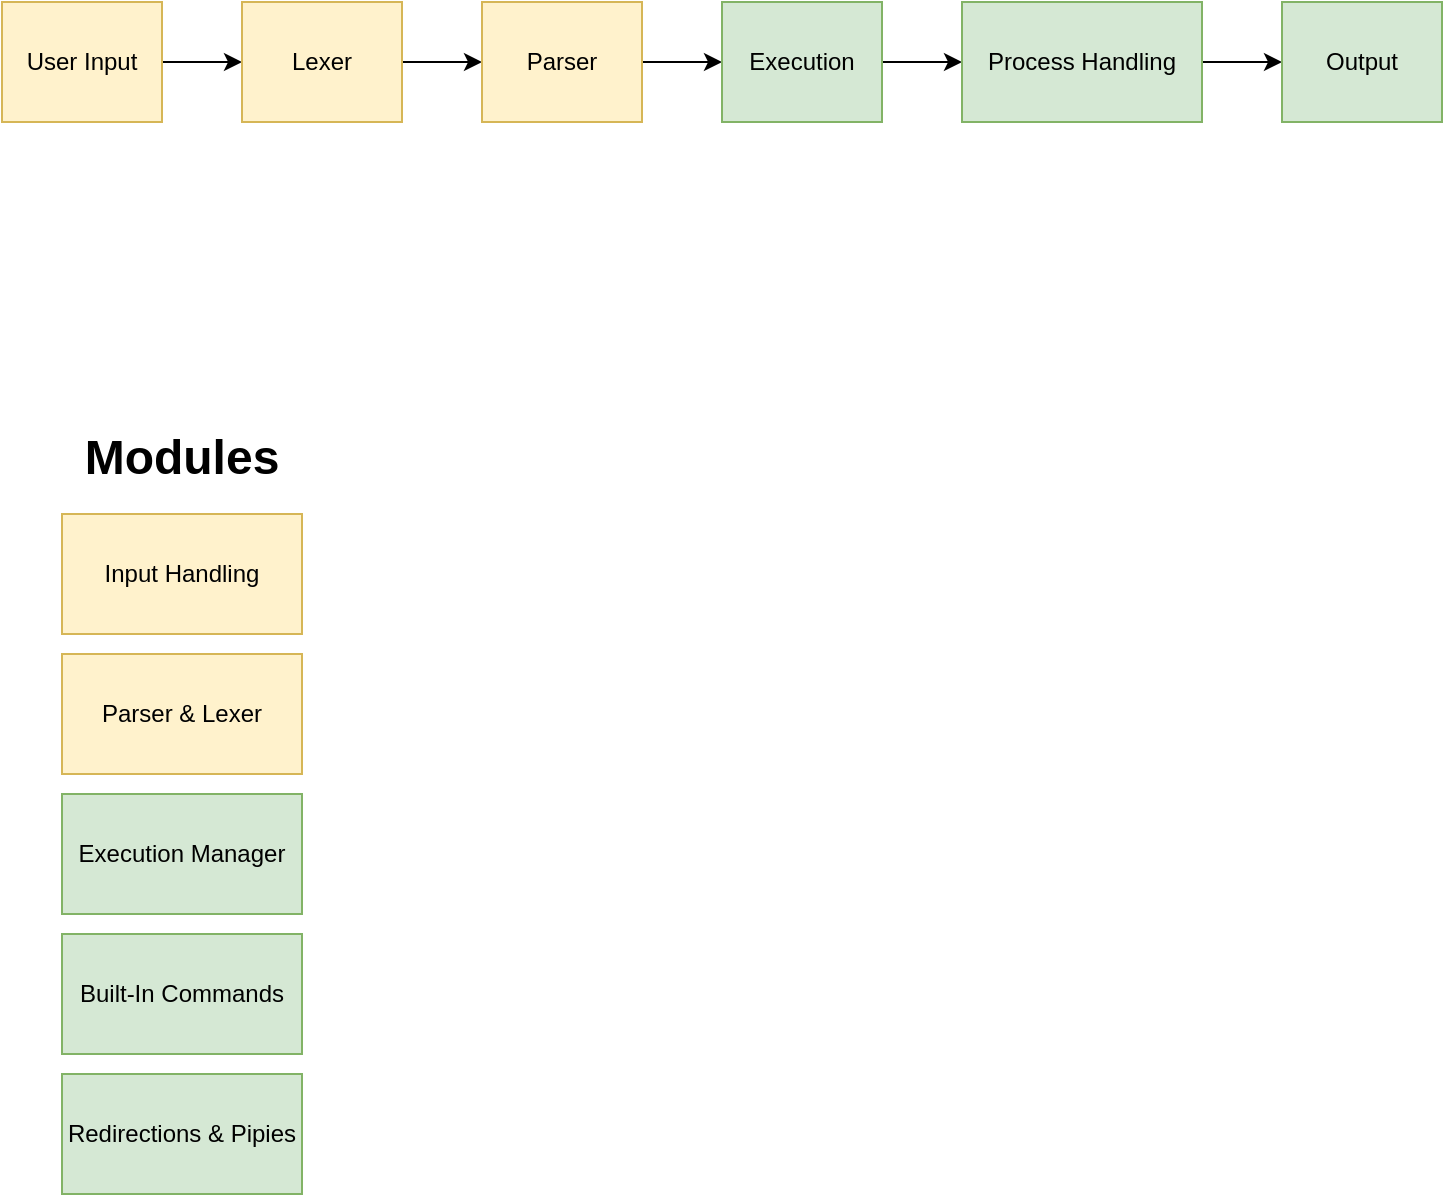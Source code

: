 <mxfile version="26.0.11" pages="5">
  <diagram id="6xFl7qgoDEbDULcaQLgE" name="High-Level Architecture Diagram">
    <mxGraphModel dx="1869" dy="1064" grid="1" gridSize="10" guides="1" tooltips="1" connect="1" arrows="1" fold="1" page="1" pageScale="1" pageWidth="1169" pageHeight="827" math="0" shadow="0">
      <root>
        <mxCell id="0" />
        <mxCell id="1" parent="0" />
        <mxCell id="xP-5OCh6lqP18N_bFEpL-1" value="Input Handling" style="rounded=0;whiteSpace=wrap;html=1;fillColor=#fff2cc;strokeColor=#d6b656;" vertex="1" parent="1">
          <mxGeometry x="70" y="296" width="120" height="60" as="geometry" />
        </mxCell>
        <mxCell id="xP-5OCh6lqP18N_bFEpL-2" value="Parser &amp;amp; Lexer" style="rounded=0;whiteSpace=wrap;html=1;fillColor=#fff2cc;strokeColor=#d6b656;" vertex="1" parent="1">
          <mxGeometry x="70" y="366" width="120" height="60" as="geometry" />
        </mxCell>
        <mxCell id="xP-5OCh6lqP18N_bFEpL-3" value="Execution Manager" style="rounded=0;whiteSpace=wrap;html=1;fillColor=#d5e8d4;strokeColor=#82b366;" vertex="1" parent="1">
          <mxGeometry x="70" y="436" width="120" height="60" as="geometry" />
        </mxCell>
        <mxCell id="xP-5OCh6lqP18N_bFEpL-4" value="&lt;div&gt;Built-In Commands&lt;/div&gt;" style="rounded=0;whiteSpace=wrap;html=1;fillColor=#d5e8d4;strokeColor=#82b366;" vertex="1" parent="1">
          <mxGeometry x="70" y="506" width="120" height="60" as="geometry" />
        </mxCell>
        <mxCell id="xP-5OCh6lqP18N_bFEpL-5" value="&lt;div&gt;Redirections &amp;amp; Pipies&lt;/div&gt;" style="rounded=0;whiteSpace=wrap;html=1;fillColor=#d5e8d4;strokeColor=#82b366;" vertex="1" parent="1">
          <mxGeometry x="70" y="576" width="120" height="60" as="geometry" />
        </mxCell>
        <mxCell id="xP-5OCh6lqP18N_bFEpL-6" value="&lt;div align=&quot;center&quot;&gt;&lt;b&gt;&lt;font style=&quot;font-size: 24px;&quot;&gt;Modules&lt;/font&gt;&lt;/b&gt;&lt;/div&gt;" style="text;html=1;align=center;verticalAlign=middle;whiteSpace=wrap;rounded=0;" vertex="1" parent="1">
          <mxGeometry x="70" y="253" width="120" height="30" as="geometry" />
        </mxCell>
        <mxCell id="xP-5OCh6lqP18N_bFEpL-10" style="edgeStyle=orthogonalEdgeStyle;rounded=0;orthogonalLoop=1;jettySize=auto;html=1;exitX=1;exitY=0.5;exitDx=0;exitDy=0;entryX=0;entryY=0.5;entryDx=0;entryDy=0;" edge="1" parent="1" source="xP-5OCh6lqP18N_bFEpL-7" target="xP-5OCh6lqP18N_bFEpL-8">
          <mxGeometry relative="1" as="geometry" />
        </mxCell>
        <mxCell id="xP-5OCh6lqP18N_bFEpL-7" value="User Input" style="rounded=0;whiteSpace=wrap;html=1;fillColor=#fff2cc;strokeColor=#d6b656;" vertex="1" parent="1">
          <mxGeometry x="40" y="40" width="80" height="60" as="geometry" />
        </mxCell>
        <mxCell id="xP-5OCh6lqP18N_bFEpL-13" value="" style="edgeStyle=orthogonalEdgeStyle;rounded=0;orthogonalLoop=1;jettySize=auto;html=1;" edge="1" parent="1" source="xP-5OCh6lqP18N_bFEpL-8" target="xP-5OCh6lqP18N_bFEpL-11">
          <mxGeometry relative="1" as="geometry" />
        </mxCell>
        <mxCell id="xP-5OCh6lqP18N_bFEpL-8" value="&lt;div&gt;Lexer&lt;br&gt;&lt;/div&gt;" style="rounded=0;whiteSpace=wrap;html=1;fillColor=#fff2cc;strokeColor=#d6b656;" vertex="1" parent="1">
          <mxGeometry x="160" y="40" width="80" height="60" as="geometry" />
        </mxCell>
        <mxCell id="xP-5OCh6lqP18N_bFEpL-16" value="" style="edgeStyle=orthogonalEdgeStyle;rounded=0;orthogonalLoop=1;jettySize=auto;html=1;" edge="1" parent="1" source="xP-5OCh6lqP18N_bFEpL-11" target="xP-5OCh6lqP18N_bFEpL-14">
          <mxGeometry relative="1" as="geometry" />
        </mxCell>
        <mxCell id="xP-5OCh6lqP18N_bFEpL-11" value="Parser" style="rounded=0;whiteSpace=wrap;html=1;fillColor=#fff2cc;strokeColor=#d6b656;" vertex="1" parent="1">
          <mxGeometry x="280" y="40" width="80" height="60" as="geometry" />
        </mxCell>
        <mxCell id="xP-5OCh6lqP18N_bFEpL-19" value="" style="edgeStyle=orthogonalEdgeStyle;rounded=0;orthogonalLoop=1;jettySize=auto;html=1;" edge="1" parent="1" source="xP-5OCh6lqP18N_bFEpL-14" target="xP-5OCh6lqP18N_bFEpL-17">
          <mxGeometry relative="1" as="geometry" />
        </mxCell>
        <mxCell id="xP-5OCh6lqP18N_bFEpL-14" value="Execution" style="rounded=0;whiteSpace=wrap;html=1;fillColor=#d5e8d4;strokeColor=#82b366;" vertex="1" parent="1">
          <mxGeometry x="400" y="40" width="80" height="60" as="geometry" />
        </mxCell>
        <mxCell id="xP-5OCh6lqP18N_bFEpL-23" value="" style="edgeStyle=orthogonalEdgeStyle;rounded=0;orthogonalLoop=1;jettySize=auto;html=1;" edge="1" parent="1" source="xP-5OCh6lqP18N_bFEpL-17" target="xP-5OCh6lqP18N_bFEpL-20">
          <mxGeometry relative="1" as="geometry" />
        </mxCell>
        <mxCell id="xP-5OCh6lqP18N_bFEpL-17" value="Process Handling" style="rounded=0;whiteSpace=wrap;html=1;fillColor=#d5e8d4;strokeColor=#82b366;" vertex="1" parent="1">
          <mxGeometry x="520" y="40" width="120" height="60" as="geometry" />
        </mxCell>
        <mxCell id="xP-5OCh6lqP18N_bFEpL-20" value="Output" style="rounded=0;whiteSpace=wrap;html=1;fillColor=#d5e8d4;strokeColor=#82b366;" vertex="1" parent="1">
          <mxGeometry x="680" y="40" width="80" height="60" as="geometry" />
        </mxCell>
      </root>
    </mxGraphModel>
  </diagram>
  <diagram id="yPxyJZ8AM_hMuL3Unpa9" name="gitflow">
    <mxGraphModel dx="1794" dy="1084" grid="1" gridSize="10" guides="1" tooltips="1" connect="1" arrows="1" fold="1" page="1" pageScale="1" pageWidth="850" pageHeight="1100" math="0" shadow="0">
      <root>
        <mxCell id="0" />
        <mxCell id="1" parent="0" />
        <mxCell id="3" value="" style="endArrow=none;dashed=1;html=1;fillColor=#dae8fc;strokeColor=#6c8ebf;" parent="1" source="12" target="7" edge="1">
          <mxGeometry width="50" height="50" relative="1" as="geometry">
            <mxPoint x="40" y="70" as="sourcePoint" />
            <mxPoint x="720" y="70" as="targetPoint" />
          </mxGeometry>
        </mxCell>
        <mxCell id="22" style="edgeStyle=orthogonalEdgeStyle;rounded=1;orthogonalLoop=1;jettySize=auto;html=1;dashed=1;endArrow=none;endFill=0;fillColor=#d5e8d4;strokeColor=#82b366;" parent="1" source="4" target="21" edge="1">
          <mxGeometry relative="1" as="geometry">
            <Array as="points">
              <mxPoint x="40" y="180" />
            </Array>
          </mxGeometry>
        </mxCell>
        <mxCell id="4" value="1.0" style="ellipse;whiteSpace=wrap;html=1;aspect=fixed;fillColor=#dae8fc;strokeColor=#6c8ebf;fontStyle=1;labelPosition=center;verticalLabelPosition=top;align=center;verticalAlign=bottom;fontColor=#0066CC;" parent="1" vertex="1">
          <mxGeometry x="30" y="60" width="20" height="20" as="geometry" />
        </mxCell>
        <mxCell id="7" value="Master" style="text;html=1;strokeColor=#6c8ebf;fillColor=#dae8fc;align=center;verticalAlign=middle;whiteSpace=wrap;rounded=0;" parent="1" vertex="1">
          <mxGeometry x="820" y="60" width="90" height="20" as="geometry" />
        </mxCell>
        <mxCell id="8" value="" style="endArrow=none;dashed=1;html=1;fillColor=#f8cecc;strokeColor=#b85450;entryX=0;entryY=0.5;entryDx=0;entryDy=0;endFill=0;" parent="1" source="9" target="12" edge="1">
          <mxGeometry width="50" height="50" relative="1" as="geometry">
            <mxPoint x="40" y="150" as="sourcePoint" />
            <mxPoint x="600" y="122" as="targetPoint" />
            <Array as="points">
              <mxPoint x="710" y="100" />
              <mxPoint x="710" y="70" />
            </Array>
          </mxGeometry>
        </mxCell>
        <mxCell id="93" style="edgeStyle=orthogonalEdgeStyle;rounded=1;orthogonalLoop=1;jettySize=auto;html=1;dashed=1;endArrow=none;endFill=0;fontSize=12;fontColor=#FFB570;fillColor=#d5e8d4;strokeColor=#82b366;entryX=0;entryY=0.5;entryDx=0;entryDy=0;exitX=0.5;exitY=1;exitDx=0;exitDy=0;" parent="1" source="12" target="78" edge="1">
          <mxGeometry relative="1" as="geometry">
            <Array as="points">
              <mxPoint x="730" y="180" />
            </Array>
          </mxGeometry>
        </mxCell>
        <mxCell id="9" value="" style="ellipse;whiteSpace=wrap;html=1;aspect=fixed;fillColor=#f8cecc;strokeColor=#b85450;" parent="1" vertex="1">
          <mxGeometry x="674" y="90" width="20" height="20" as="geometry" />
        </mxCell>
        <mxCell id="12" value="2.1" style="ellipse;whiteSpace=wrap;html=1;aspect=fixed;fillColor=#dae8fc;strokeColor=#6c8ebf;fontStyle=1;labelPosition=center;verticalLabelPosition=top;align=center;verticalAlign=bottom;fontColor=#0066CC;" parent="1" vertex="1">
          <mxGeometry x="720" y="60" width="20" height="20" as="geometry" />
        </mxCell>
        <mxCell id="13" value="" style="endArrow=none;dashed=1;html=1;fillColor=#dae8fc;strokeColor=#6c8ebf;" parent="1" source="6" target="12" edge="1">
          <mxGeometry width="50" height="50" relative="1" as="geometry">
            <mxPoint x="50" y="70" as="sourcePoint" />
            <mxPoint x="700" y="70" as="targetPoint" />
          </mxGeometry>
        </mxCell>
        <mxCell id="19" style="edgeStyle=orthogonalEdgeStyle;rounded=1;orthogonalLoop=1;jettySize=auto;html=1;fillColor=#f8cecc;strokeColor=#b85450;dashed=1;endArrow=none;endFill=0;" parent="1" source="6" target="9" edge="1">
          <mxGeometry relative="1" as="geometry">
            <Array as="points">
              <mxPoint x="650" y="100" />
            </Array>
          </mxGeometry>
        </mxCell>
        <mxCell id="20" value="Hotfix" style="text;html=1;strokeColor=#b85450;fillColor=#f8cecc;align=center;verticalAlign=middle;whiteSpace=wrap;rounded=0;" parent="1" vertex="1">
          <mxGeometry x="820" y="90" width="90" height="20" as="geometry" />
        </mxCell>
        <mxCell id="23" style="edgeStyle=orthogonalEdgeStyle;rounded=1;orthogonalLoop=1;jettySize=auto;html=1;dashed=1;endArrow=none;endFill=0;fillColor=#d5e8d4;strokeColor=#82b366;" parent="1" source="78" target="24" edge="1">
          <mxGeometry relative="1" as="geometry">
            <mxPoint x="700" y="180" as="targetPoint" />
          </mxGeometry>
        </mxCell>
        <mxCell id="73" style="edgeStyle=orthogonalEdgeStyle;rounded=1;orthogonalLoop=1;jettySize=auto;html=1;dashed=1;endArrow=none;endFill=0;fontSize=10;fontColor=#FFB570;fillColor=#e1d5e7;strokeColor=#9673a6;" parent="1" source="21" target="51" edge="1">
          <mxGeometry relative="1" as="geometry">
            <Array as="points">
              <mxPoint x="90" y="190" />
            </Array>
          </mxGeometry>
        </mxCell>
        <mxCell id="172" style="edgeStyle=orthogonalEdgeStyle;rounded=1;orthogonalLoop=1;jettySize=auto;html=1;dashed=1;endArrow=none;endFill=0;fontSize=12;fontColor=#FFB570;fillColor=#e1d5e7;strokeColor=#9673a6;" parent="1" source="21" target="63" edge="1">
          <mxGeometry relative="1" as="geometry">
            <Array as="points">
              <mxPoint x="90" y="240" />
            </Array>
          </mxGeometry>
        </mxCell>
        <mxCell id="21" value="" style="ellipse;whiteSpace=wrap;html=1;aspect=fixed;fillColor=#d5e8d4;strokeColor=#82b366;" parent="1" vertex="1">
          <mxGeometry x="80" y="170" width="20" height="20" as="geometry" />
        </mxCell>
        <mxCell id="24" value="Nightly" style="text;html=1;strokeColor=#82b366;fillColor=#d5e8d4;align=center;verticalAlign=middle;whiteSpace=wrap;rounded=0;" parent="1" vertex="1">
          <mxGeometry x="820" y="170" width="90" height="20" as="geometry" />
        </mxCell>
        <mxCell id="25" value="" style="ellipse;whiteSpace=wrap;html=1;aspect=fixed;fillColor=#d5e8d4;strokeColor=#82b366;" parent="1" vertex="1">
          <mxGeometry x="166.97" y="170" width="20" height="20" as="geometry" />
        </mxCell>
        <mxCell id="26" style="edgeStyle=orthogonalEdgeStyle;rounded=1;orthogonalLoop=1;jettySize=auto;html=1;dashed=1;endArrow=none;endFill=0;fillColor=#d5e8d4;strokeColor=#82b366;" parent="1" source="21" target="25" edge="1">
          <mxGeometry relative="1" as="geometry">
            <mxPoint x="680" y="180" as="targetPoint" />
            <mxPoint x="110" y="180" as="sourcePoint" />
          </mxGeometry>
        </mxCell>
        <mxCell id="114" style="edgeStyle=orthogonalEdgeStyle;rounded=1;orthogonalLoop=1;jettySize=auto;html=1;dashed=1;endArrow=none;endFill=0;fontSize=12;fontColor=#FFB570;fillColor=#e1d5e7;strokeColor=#9673a6;entryX=0;entryY=0.5;entryDx=0;entryDy=0;" parent="1" source="27" target="65" edge="1">
          <mxGeometry relative="1" as="geometry">
            <Array as="points">
              <mxPoint x="280" y="240" />
            </Array>
          </mxGeometry>
        </mxCell>
        <mxCell id="27" value="" style="ellipse;whiteSpace=wrap;html=1;aspect=fixed;fillColor=#d5e8d4;strokeColor=#82b366;" parent="1" vertex="1">
          <mxGeometry x="269.97" y="170" width="20" height="20" as="geometry" />
        </mxCell>
        <mxCell id="28" style="edgeStyle=orthogonalEdgeStyle;rounded=1;orthogonalLoop=1;jettySize=auto;html=1;dashed=1;endArrow=none;endFill=0;fillColor=#d5e8d4;strokeColor=#82b366;" parent="1" source="25" target="27" edge="1">
          <mxGeometry relative="1" as="geometry">
            <mxPoint x="680" y="180" as="targetPoint" />
            <mxPoint x="240" y="180" as="sourcePoint" />
          </mxGeometry>
        </mxCell>
        <mxCell id="44" style="edgeStyle=orthogonalEdgeStyle;rounded=1;orthogonalLoop=1;jettySize=auto;html=1;dashed=1;endArrow=none;endFill=0;fontSize=10;fontColor=#FFB570;fillColor=#ffe6cc;strokeColor=#d79b00;" parent="1" source="29" target="39" edge="1">
          <mxGeometry relative="1" as="geometry">
            <Array as="points">
              <mxPoint x="400" y="130" />
            </Array>
          </mxGeometry>
        </mxCell>
        <mxCell id="29" value="" style="ellipse;whiteSpace=wrap;html=1;aspect=fixed;fillColor=#d5e8d4;strokeColor=#82b366;" parent="1" vertex="1">
          <mxGeometry x="389.97" y="170" width="20" height="20" as="geometry" />
        </mxCell>
        <mxCell id="30" style="edgeStyle=orthogonalEdgeStyle;rounded=1;orthogonalLoop=1;jettySize=auto;html=1;dashed=1;endArrow=none;endFill=0;fillColor=#d5e8d4;strokeColor=#82b366;" parent="1" source="27" target="29" edge="1">
          <mxGeometry relative="1" as="geometry">
            <mxPoint x="680" y="180" as="targetPoint" />
            <mxPoint x="370" y="180" as="sourcePoint" />
          </mxGeometry>
        </mxCell>
        <mxCell id="177" style="edgeStyle=orthogonalEdgeStyle;rounded=1;orthogonalLoop=1;jettySize=auto;html=1;entryX=0;entryY=0.5;entryDx=0;entryDy=0;dashed=1;fillColor=#d5e8d4;strokeColor=#82b366;endArrow=none;endFill=0;" parent="1" source="6" target="92" edge="1">
          <mxGeometry relative="1" as="geometry">
            <Array as="points">
              <mxPoint x="650" y="180" />
            </Array>
          </mxGeometry>
        </mxCell>
        <mxCell id="6" value="2.0" style="ellipse;whiteSpace=wrap;html=1;aspect=fixed;fillColor=#dae8fc;strokeColor=#6c8ebf;fontStyle=1;labelPosition=center;verticalLabelPosition=top;align=center;verticalAlign=bottom;fontColor=#0066CC;" parent="1" vertex="1">
          <mxGeometry x="640" y="60" width="20" height="20" as="geometry" />
        </mxCell>
        <mxCell id="35" value="" style="endArrow=none;dashed=1;html=1;fillColor=#dae8fc;strokeColor=#6c8ebf;" parent="1" source="4" target="6" edge="1">
          <mxGeometry width="50" height="50" relative="1" as="geometry">
            <mxPoint x="50.0" y="70" as="sourcePoint" />
            <mxPoint x="690" y="70" as="targetPoint" />
            <Array as="points" />
          </mxGeometry>
        </mxCell>
        <mxCell id="43" style="edgeStyle=orthogonalEdgeStyle;rounded=1;orthogonalLoop=1;jettySize=auto;html=1;dashed=1;endArrow=none;endFill=0;fontSize=10;fontColor=#FFB570;fillColor=#ffe6cc;strokeColor=#d79b00;" parent="1" source="36" target="6" edge="1">
          <mxGeometry relative="1" as="geometry">
            <Array as="points">
              <mxPoint x="630" y="130" />
              <mxPoint x="630" y="70" />
            </Array>
          </mxGeometry>
        </mxCell>
        <mxCell id="162" style="edgeStyle=orthogonalEdgeStyle;rounded=1;orthogonalLoop=1;jettySize=auto;html=1;dashed=1;endArrow=none;endFill=0;fontSize=12;fontColor=#FFB570;entryX=0;entryY=0.5;entryDx=0;entryDy=0;fillColor=#ffe6cc;strokeColor=#d79b00;" parent="1" source="36" target="159" edge="1">
          <mxGeometry relative="1" as="geometry">
            <Array as="points">
              <mxPoint x="530" y="150" />
            </Array>
          </mxGeometry>
        </mxCell>
        <mxCell id="36" value="RC2" style="ellipse;whiteSpace=wrap;html=1;aspect=fixed;fontSize=10;labelPosition=center;verticalLabelPosition=top;align=center;verticalAlign=bottom;fillColor=#ffe6cc;strokeColor=#d79b00;fontColor=#FFB570;" parent="1" vertex="1">
          <mxGeometry x="520" y="120" width="20" height="20" as="geometry" />
        </mxCell>
        <mxCell id="41" style="edgeStyle=orthogonalEdgeStyle;rounded=1;orthogonalLoop=1;jettySize=auto;html=1;dashed=1;endArrow=none;endFill=0;fontSize=10;fontColor=#FFB570;fillColor=#ffe6cc;strokeColor=#d79b00;" parent="1" source="39" target="36" edge="1">
          <mxGeometry relative="1" as="geometry" />
        </mxCell>
        <mxCell id="39" value="RC1" style="ellipse;whiteSpace=wrap;html=1;aspect=fixed;fontSize=10;labelPosition=center;verticalLabelPosition=top;align=center;verticalAlign=bottom;fillColor=#ffe6cc;strokeColor=#d79b00;fontColor=#FFB570;" parent="1" vertex="1">
          <mxGeometry x="414.66" y="120" width="20" height="20" as="geometry" />
        </mxCell>
        <mxCell id="42" value="Release" style="text;html=1;strokeColor=#d79b00;fillColor=#ffe6cc;align=center;verticalAlign=middle;whiteSpace=wrap;rounded=0;fontSize=12;" parent="1" vertex="1">
          <mxGeometry x="820" y="120" width="90" height="20" as="geometry" />
        </mxCell>
        <mxCell id="74" style="edgeStyle=orthogonalEdgeStyle;rounded=1;orthogonalLoop=1;jettySize=auto;html=1;dashed=1;endArrow=none;endFill=0;fontSize=10;fontColor=#FFB570;fillColor=#e1d5e7;strokeColor=#9673a6;" parent="1" source="51" target="52" edge="1">
          <mxGeometry relative="1" as="geometry" />
        </mxCell>
        <mxCell id="147" style="edgeStyle=orthogonalEdgeStyle;rounded=1;orthogonalLoop=1;jettySize=auto;html=1;dashed=1;endArrow=none;endFill=0;fontSize=12;fontColor=#FFB570;jumpStyle=arc;jumpSize=6;" parent="1" source="51" target="69" edge="1">
          <mxGeometry relative="1" as="geometry">
            <Array as="points">
              <mxPoint x="130" y="280" />
            </Array>
          </mxGeometry>
        </mxCell>
        <mxCell id="76" style="edgeStyle=orthogonalEdgeStyle;rounded=1;orthogonalLoop=1;jettySize=auto;html=1;dashed=1;endArrow=none;endFill=0;fontSize=10;fontColor=#FFB570;fillColor=#e1d5e7;strokeColor=#9673a6;entryX=0;entryY=0.5;entryDx=0;entryDy=0;" parent="1" source="52" target="27" edge="1">
          <mxGeometry relative="1" as="geometry">
            <Array as="points">
              <mxPoint x="250" y="210" />
              <mxPoint x="250" y="180" />
            </Array>
          </mxGeometry>
        </mxCell>
        <mxCell id="52" value="" style="ellipse;whiteSpace=wrap;html=1;aspect=fixed;fontSize=10;fillColor=#e1d5e7;strokeColor=#9673a6;" parent="1" vertex="1">
          <mxGeometry x="209.97" y="200" width="20" height="20" as="geometry" />
        </mxCell>
        <mxCell id="152" style="edgeStyle=orthogonalEdgeStyle;rounded=1;orthogonalLoop=1;jettySize=auto;html=1;dashed=1;endArrow=none;endFill=0;fontSize=12;fontColor=#FFB570;" parent="1" source="63" target="89" edge="1">
          <mxGeometry relative="1" as="geometry">
            <Array as="points">
              <mxPoint x="110" y="310" />
            </Array>
          </mxGeometry>
        </mxCell>
        <mxCell id="63" value="" style="ellipse;whiteSpace=wrap;html=1;aspect=fixed;fontSize=10;fillColor=#e1d5e7;strokeColor=#9673a6;" parent="1" vertex="1">
          <mxGeometry x="100" y="230" width="20" height="20" as="geometry" />
        </mxCell>
        <mxCell id="99" style="edgeStyle=orthogonalEdgeStyle;rounded=1;orthogonalLoop=1;jettySize=auto;html=1;dashed=1;endArrow=none;endFill=0;fontSize=12;fontColor=#FFB570;fillColor=#e1d5e7;strokeColor=#9673a6;" parent="1" source="65" target="71" edge="1">
          <mxGeometry relative="1" as="geometry" />
        </mxCell>
        <mxCell id="156" style="edgeStyle=orthogonalEdgeStyle;rounded=1;orthogonalLoop=1;jettySize=auto;html=1;dashed=1;endArrow=none;endFill=0;fontSize=12;fontColor=#FFB570;fillColor=#f5f5f5;strokeColor=#666666;" parent="1" source="65" target="91" edge="1">
          <mxGeometry relative="1" as="geometry">
            <Array as="points">
              <mxPoint x="300" y="310" />
            </Array>
          </mxGeometry>
        </mxCell>
        <mxCell id="65" value="" style="ellipse;whiteSpace=wrap;html=1;aspect=fixed;fontSize=10;fillColor=#e1d5e7;strokeColor=#9673a6;" parent="1" vertex="1">
          <mxGeometry x="289.97" y="230" width="20" height="20" as="geometry" />
        </mxCell>
        <mxCell id="118" style="edgeStyle=orthogonalEdgeStyle;rounded=1;orthogonalLoop=1;jettySize=auto;html=1;exitX=1;exitY=0.5;exitDx=0;exitDy=0;entryX=0;entryY=0.5;entryDx=0;entryDy=0;dashed=1;endArrow=none;endFill=0;fontSize=12;fontColor=#FFB570;" parent="1" source="69" target="88" edge="1">
          <mxGeometry relative="1" as="geometry" />
        </mxCell>
        <mxCell id="69" value="" style="ellipse;whiteSpace=wrap;html=1;aspect=fixed;fontSize=10;fontColor=#333333;fillColor=#f5f5f5;strokeColor=#666666;" parent="1" vertex="1">
          <mxGeometry x="139.97" y="270" width="20" height="20" as="geometry" />
        </mxCell>
        <mxCell id="100" style="edgeStyle=orthogonalEdgeStyle;rounded=1;orthogonalLoop=1;jettySize=auto;html=1;dashed=1;endArrow=none;endFill=0;fontSize=12;fontColor=#FFB570;fillColor=#e1d5e7;strokeColor=#9673a6;entryX=0;entryY=0.5;entryDx=0;entryDy=0;" parent="1" source="71" target="29" edge="1">
          <mxGeometry relative="1" as="geometry">
            <mxPoint x="400" y="190" as="targetPoint" />
            <Array as="points">
              <mxPoint x="380" y="240" />
              <mxPoint x="380" y="180" />
            </Array>
          </mxGeometry>
        </mxCell>
        <mxCell id="71" value="" style="ellipse;whiteSpace=wrap;html=1;aspect=fixed;fontSize=10;fillColor=#e1d5e7;strokeColor=#9673a6;" parent="1" vertex="1">
          <mxGeometry x="345.97" y="230" width="20" height="20" as="geometry" />
        </mxCell>
        <mxCell id="82" style="edgeStyle=orthogonalEdgeStyle;rounded=1;orthogonalLoop=1;jettySize=auto;html=1;dashed=1;endArrow=none;endFill=0;fillColor=#d5e8d4;strokeColor=#82b366;" parent="1" source="29" target="92" edge="1">
          <mxGeometry relative="1" as="geometry">
            <mxPoint x="500" y="160" as="targetPoint" />
            <mxPoint x="460" y="160" as="sourcePoint" />
          </mxGeometry>
        </mxCell>
        <mxCell id="85" value="Feature team 1" style="text;html=1;strokeColor=#9673a6;fillColor=#e1d5e7;align=center;verticalAlign=middle;whiteSpace=wrap;rounded=0;" parent="1" vertex="1">
          <mxGeometry x="820" y="200" width="90" height="20" as="geometry" />
        </mxCell>
        <mxCell id="86" value="Feature team 2" style="text;html=1;strokeColor=#9673a6;fillColor=#e1d5e7;align=center;verticalAlign=middle;whiteSpace=wrap;rounded=0;" parent="1" vertex="1">
          <mxGeometry x="820" y="230" width="90" height="20" as="geometry" />
        </mxCell>
        <mxCell id="151" style="edgeStyle=orthogonalEdgeStyle;rounded=1;orthogonalLoop=1;jettySize=auto;html=1;dashed=1;endArrow=none;endFill=0;fontSize=12;fontColor=#FFB570;jumpStyle=arc;entryX=0;entryY=0.5;entryDx=0;entryDy=0;" parent="1" source="88" target="52" edge="1">
          <mxGeometry relative="1" as="geometry">
            <Array as="points">
              <mxPoint x="200" y="280" />
              <mxPoint x="200" y="210" />
            </Array>
          </mxGeometry>
        </mxCell>
        <mxCell id="88" value="" style="ellipse;whiteSpace=wrap;html=1;aspect=fixed;fontSize=10;fontColor=#333333;fillColor=#f5f5f5;strokeColor=#666666;" parent="1" vertex="1">
          <mxGeometry x="170.97" y="270" width="20" height="20" as="geometry" />
        </mxCell>
        <mxCell id="153" style="edgeStyle=orthogonalEdgeStyle;rounded=1;orthogonalLoop=1;jettySize=auto;html=1;dashed=1;endArrow=none;endFill=0;fontSize=12;fontColor=#FFB570;" parent="1" source="89" target="90" edge="1">
          <mxGeometry relative="1" as="geometry" />
        </mxCell>
        <mxCell id="89" value="" style="ellipse;whiteSpace=wrap;html=1;aspect=fixed;fontSize=10;fontColor=#333333;fillColor=#f5f5f5;strokeColor=#666666;" parent="1" vertex="1">
          <mxGeometry x="179.97" y="300" width="20" height="20" as="geometry" />
        </mxCell>
        <mxCell id="154" style="edgeStyle=orthogonalEdgeStyle;rounded=1;orthogonalLoop=1;jettySize=auto;html=1;dashed=1;endArrow=none;endFill=0;fontSize=12;fontColor=#FFB570;" parent="1" source="90" target="91" edge="1">
          <mxGeometry relative="1" as="geometry" />
        </mxCell>
        <mxCell id="90" value="" style="ellipse;whiteSpace=wrap;html=1;aspect=fixed;fontSize=10;fontColor=#333333;fillColor=#f5f5f5;strokeColor=#666666;" parent="1" vertex="1">
          <mxGeometry x="240.0" y="300" width="20" height="20" as="geometry" />
        </mxCell>
        <mxCell id="157" style="edgeStyle=orthogonalEdgeStyle;rounded=1;orthogonalLoop=1;jettySize=auto;html=1;dashed=1;endArrow=none;endFill=0;fontSize=12;fontColor=#FFB570;entryX=0;entryY=0.5;entryDx=0;entryDy=0;" parent="1" source="91" target="71" edge="1">
          <mxGeometry relative="1" as="geometry">
            <Array as="points">
              <mxPoint x="340" y="310" />
              <mxPoint x="340" y="240" />
            </Array>
          </mxGeometry>
        </mxCell>
        <mxCell id="91" value="" style="ellipse;whiteSpace=wrap;html=1;aspect=fixed;fontSize=10;fontColor=#333333;fillColor=#f5f5f5;strokeColor=#666666;" parent="1" vertex="1">
          <mxGeometry x="312" y="300" width="20" height="20" as="geometry" />
        </mxCell>
        <mxCell id="164" style="edgeStyle=orthogonalEdgeStyle;rounded=1;orthogonalLoop=1;jettySize=auto;html=1;dashed=1;endArrow=none;endFill=0;fontSize=12;fontColor=#FFB570;fillColor=#ffe6cc;strokeColor=#d79b00;" parent="1" source="95" target="103" edge="1">
          <mxGeometry relative="1" as="geometry" />
        </mxCell>
        <mxCell id="95" value="" style="ellipse;whiteSpace=wrap;html=1;aspect=fixed;fontSize=10;fillColor=#ffe6cc;strokeColor=#d79b00;" parent="1" vertex="1">
          <mxGeometry x="434.66" y="140" width="20" height="20" as="geometry" />
        </mxCell>
        <mxCell id="102" value="Development" style="text;html=1;strokeColor=#666666;fillColor=#f5f5f5;align=center;verticalAlign=middle;whiteSpace=wrap;rounded=0;fontColor=#333333;" parent="1" vertex="1">
          <mxGeometry x="820" y="290" width="90" height="20" as="geometry" />
        </mxCell>
        <mxCell id="108" style="edgeStyle=orthogonalEdgeStyle;rounded=1;orthogonalLoop=1;jettySize=auto;html=1;dashed=1;endArrow=none;endFill=0;fontSize=12;fontColor=#FFB570;fillColor=#ffe6cc;strokeColor=#d79b00;entryX=0;entryY=0.5;entryDx=0;entryDy=0;" parent="1" source="103" target="36" edge="1">
          <mxGeometry relative="1" as="geometry">
            <mxPoint x="490" y="100" as="targetPoint" />
            <Array as="points">
              <mxPoint x="510" y="150" />
              <mxPoint x="510" y="130" />
            </Array>
          </mxGeometry>
        </mxCell>
        <mxCell id="103" value="" style="ellipse;whiteSpace=wrap;html=1;aspect=fixed;fontSize=10;fillColor=#ffe6cc;strokeColor=#d79b00;" parent="1" vertex="1">
          <mxGeometry x="490" y="140" width="20" height="20" as="geometry" />
        </mxCell>
        <mxCell id="107" style="edgeStyle=orthogonalEdgeStyle;rounded=1;orthogonalLoop=1;jettySize=auto;html=1;dashed=1;endArrow=none;endFill=0;fontSize=12;fontColor=#FFB570;fillColor=#ffe6cc;strokeColor=#d79b00;" parent="1" source="39" target="95" edge="1">
          <mxGeometry relative="1" as="geometry">
            <mxPoint x="490" y="130" as="sourcePoint" />
            <mxPoint x="550" y="250" as="targetPoint" />
            <Array as="points">
              <mxPoint x="425" y="150" />
            </Array>
          </mxGeometry>
        </mxCell>
        <mxCell id="166" style="edgeStyle=orthogonalEdgeStyle;rounded=1;orthogonalLoop=1;jettySize=auto;html=1;dashed=1;endArrow=none;endFill=0;fontSize=12;fontColor=#FFB570;fillColor=#e1d5e7;strokeColor=#9673a6;" parent="1" source="92" target="165" edge="1">
          <mxGeometry relative="1" as="geometry">
            <Array as="points">
              <mxPoint x="675" y="210" />
            </Array>
          </mxGeometry>
        </mxCell>
        <mxCell id="169" style="edgeStyle=orthogonalEdgeStyle;rounded=1;orthogonalLoop=1;jettySize=auto;html=1;dashed=1;endArrow=none;endFill=0;fontSize=12;fontColor=#FFB570;fillColor=#e1d5e7;strokeColor=#9673a6;" parent="1" source="92" target="168" edge="1">
          <mxGeometry relative="1" as="geometry">
            <Array as="points">
              <mxPoint x="675" y="240" />
            </Array>
          </mxGeometry>
        </mxCell>
        <mxCell id="92" value="" style="ellipse;whiteSpace=wrap;html=1;aspect=fixed;fontSize=10;fillColor=#d5e8d4;strokeColor=#82b366;" parent="1" vertex="1">
          <mxGeometry x="664.97" y="170" width="20" height="20" as="geometry" />
        </mxCell>
        <mxCell id="116" style="edgeStyle=orthogonalEdgeStyle;rounded=1;orthogonalLoop=1;jettySize=auto;html=1;dashed=1;endArrow=none;endFill=0;fontSize=12;fontColor=#FFB570;fillColor=#e1d5e7;strokeColor=#9673a6;" parent="1" source="63" target="65" edge="1">
          <mxGeometry relative="1" as="geometry">
            <mxPoint x="159.97" y="260" as="sourcePoint" />
            <mxPoint x="209.97" y="260" as="targetPoint" />
          </mxGeometry>
        </mxCell>
        <mxCell id="125" value="Release Fixes" style="text;html=1;strokeColor=#d79b00;fillColor=#ffe6cc;align=center;verticalAlign=middle;whiteSpace=wrap;rounded=0;fontSize=12;" parent="1" vertex="1">
          <mxGeometry x="820" y="140" width="90" height="20" as="geometry" />
        </mxCell>
        <mxCell id="78" value="" style="ellipse;whiteSpace=wrap;html=1;aspect=fixed;fontSize=12;fillColor=#d5e8d4;strokeColor=#82b366;" parent="1" vertex="1">
          <mxGeometry x="750" y="170" width="20" height="20" as="geometry" />
        </mxCell>
        <mxCell id="146" style="edgeStyle=orthogonalEdgeStyle;rounded=1;orthogonalLoop=1;jettySize=auto;html=1;dashed=1;endArrow=none;endFill=0;fillColor=#d5e8d4;strokeColor=#82b366;" parent="1" source="92" target="78" edge="1">
          <mxGeometry relative="1" as="geometry">
            <mxPoint x="760" y="160" as="targetPoint" />
            <mxPoint x="670" y="160" as="sourcePoint" />
            <Array as="points" />
          </mxGeometry>
        </mxCell>
        <mxCell id="163" style="edgeStyle=orthogonalEdgeStyle;rounded=1;orthogonalLoop=1;jettySize=auto;html=1;entryX=0;entryY=0.5;entryDx=0;entryDy=0;dashed=1;endArrow=none;endFill=0;fontSize=12;fontColor=#FFB570;fillColor=#ffe6cc;strokeColor=#d79b00;" parent="1" source="159" target="160" edge="1">
          <mxGeometry relative="1" as="geometry" />
        </mxCell>
        <mxCell id="159" value="" style="ellipse;whiteSpace=wrap;html=1;aspect=fixed;fontSize=10;fillColor=#ffe6cc;strokeColor=#d79b00;" parent="1" vertex="1">
          <mxGeometry x="550" y="140" width="20" height="20" as="geometry" />
        </mxCell>
        <mxCell id="160" value="RC3" style="ellipse;whiteSpace=wrap;html=1;aspect=fixed;fontSize=10;fillColor=#ffe6cc;strokeColor=#d79b00;labelPosition=center;verticalLabelPosition=top;align=center;verticalAlign=bottom;fontColor=#FFB570;" parent="1" vertex="1">
          <mxGeometry x="600" y="120" width="20" height="20" as="geometry" />
        </mxCell>
        <mxCell id="167" style="edgeStyle=orthogonalEdgeStyle;rounded=1;orthogonalLoop=1;jettySize=auto;html=1;dashed=1;endArrow=none;endFill=0;fontSize=12;fontColor=#FFB570;fillColor=#e1d5e7;strokeColor=#9673a6;" parent="1" source="165" target="85" edge="1">
          <mxGeometry relative="1" as="geometry" />
        </mxCell>
        <mxCell id="165" value="" style="ellipse;whiteSpace=wrap;html=1;aspect=fixed;fontSize=12;fillColor=#e1d5e7;strokeColor=#9673a6;" parent="1" vertex="1">
          <mxGeometry x="695" y="200" width="20" height="20" as="geometry" />
        </mxCell>
        <mxCell id="170" style="edgeStyle=orthogonalEdgeStyle;rounded=1;orthogonalLoop=1;jettySize=auto;html=1;dashed=1;endArrow=none;endFill=0;fontSize=12;fontColor=#FFB570;fillColor=#e1d5e7;strokeColor=#9673a6;" parent="1" source="168" target="86" edge="1">
          <mxGeometry relative="1" as="geometry" />
        </mxCell>
        <mxCell id="174" style="edgeStyle=orthogonalEdgeStyle;rounded=1;orthogonalLoop=1;jettySize=auto;html=1;endArrow=none;endFill=0;dashed=1;" parent="1" source="168" target="173" edge="1">
          <mxGeometry relative="1" as="geometry">
            <Array as="points">
              <mxPoint x="705" y="300" />
            </Array>
          </mxGeometry>
        </mxCell>
        <mxCell id="168" value="" style="ellipse;whiteSpace=wrap;html=1;aspect=fixed;fontSize=12;fillColor=#e1d5e7;strokeColor=#9673a6;" parent="1" vertex="1">
          <mxGeometry x="695" y="230" width="20" height="20" as="geometry" />
        </mxCell>
        <mxCell id="51" value="" style="ellipse;whiteSpace=wrap;html=1;aspect=fixed;fontSize=10;fillColor=#e1d5e7;strokeColor=#9673a6;" parent="1" vertex="1">
          <mxGeometry x="119.97" y="200" width="20" height="20" as="geometry" />
        </mxCell>
        <mxCell id="175" style="edgeStyle=orthogonalEdgeStyle;rounded=1;orthogonalLoop=1;jettySize=auto;html=1;dashed=1;endArrow=none;endFill=0;" parent="1" source="173" target="102" edge="1">
          <mxGeometry relative="1" as="geometry" />
        </mxCell>
        <mxCell id="173" value="" style="ellipse;whiteSpace=wrap;html=1;aspect=fixed;fontSize=10;fontColor=#333333;fillColor=#f5f5f5;strokeColor=#666666;" parent="1" vertex="1">
          <mxGeometry x="725" y="290" width="20" height="20" as="geometry" />
        </mxCell>
      </root>
    </mxGraphModel>
  </diagram>
  <diagram id="NF4YVrrFj7Ot9U_z-U3u" name="Flowchart for Command Execution">
    <mxGraphModel dx="1259" dy="803" grid="1" gridSize="10" guides="1" tooltips="1" connect="1" arrows="1" fold="1" page="1" pageScale="1" pageWidth="1169" pageHeight="827" math="0" shadow="0">
      <root>
        <mxCell id="0" />
        <mxCell id="1" parent="0" />
        <mxCell id="KKOAdyj6bdC3itV2O_Yk-8" value="" style="edgeStyle=orthogonalEdgeStyle;rounded=0;orthogonalLoop=1;jettySize=auto;html=1;" parent="1" source="jiInndEEQSBKb1lb89e6-1" target="KKOAdyj6bdC3itV2O_Yk-2" edge="1">
          <mxGeometry relative="1" as="geometry" />
        </mxCell>
        <mxCell id="jiInndEEQSBKb1lb89e6-1" value="Start" style="ellipse;whiteSpace=wrap;html=1;" parent="1" vertex="1">
          <mxGeometry x="40" y="40" width="120" height="80" as="geometry" />
        </mxCell>
        <mxCell id="KKOAdyj6bdC3itV2O_Yk-1" value="Done" style="ellipse;whiteSpace=wrap;html=1;" parent="1" vertex="1">
          <mxGeometry x="1000" y="920" width="120" height="80" as="geometry" />
        </mxCell>
        <mxCell id="KKOAdyj6bdC3itV2O_Yk-9" value="" style="edgeStyle=orthogonalEdgeStyle;rounded=0;orthogonalLoop=1;jettySize=auto;html=1;" parent="1" source="KKOAdyj6bdC3itV2O_Yk-2" target="KKOAdyj6bdC3itV2O_Yk-3" edge="1">
          <mxGeometry relative="1" as="geometry" />
        </mxCell>
        <mxCell id="KKOAdyj6bdC3itV2O_Yk-2" value="Read user input" style="rounded=0;whiteSpace=wrap;html=1;fillColor=#fff2cc;strokeColor=#d6b656;" parent="1" vertex="1">
          <mxGeometry x="40" y="160" width="120" height="60" as="geometry" />
        </mxCell>
        <mxCell id="KKOAdyj6bdC3itV2O_Yk-5" value="" style="edgeStyle=orthogonalEdgeStyle;rounded=0;orthogonalLoop=1;jettySize=auto;html=1;" parent="1" source="KKOAdyj6bdC3itV2O_Yk-3" target="KKOAdyj6bdC3itV2O_Yk-4" edge="1">
          <mxGeometry relative="1" as="geometry" />
        </mxCell>
        <mxCell id="KKOAdyj6bdC3itV2O_Yk-3" value="Tokenize input" style="rounded=0;whiteSpace=wrap;html=1;fillColor=#fff2cc;strokeColor=#d6b656;" parent="1" vertex="1">
          <mxGeometry x="40" y="260" width="120" height="60" as="geometry" />
        </mxCell>
        <mxCell id="KKOAdyj6bdC3itV2O_Yk-13" value="" style="edgeStyle=orthogonalEdgeStyle;rounded=0;orthogonalLoop=1;jettySize=auto;html=1;" parent="1" source="KKOAdyj6bdC3itV2O_Yk-4" target="KKOAdyj6bdC3itV2O_Yk-10" edge="1">
          <mxGeometry relative="1" as="geometry" />
        </mxCell>
        <mxCell id="KKOAdyj6bdC3itV2O_Yk-4" value="Parse &amp;amp; Validate Command" style="rounded=0;whiteSpace=wrap;html=1;fillColor=#fff2cc;strokeColor=#d6b656;" parent="1" vertex="1">
          <mxGeometry x="40" y="360" width="120" height="60" as="geometry" />
        </mxCell>
        <mxCell id="KKOAdyj6bdC3itV2O_Yk-12" value="" style="edgeStyle=orthogonalEdgeStyle;rounded=0;orthogonalLoop=1;jettySize=auto;html=1;fillColor=#60a917;strokeColor=#2D7600;" parent="1" source="KKOAdyj6bdC3itV2O_Yk-10" target="KKOAdyj6bdC3itV2O_Yk-11" edge="1">
          <mxGeometry relative="1" as="geometry" />
        </mxCell>
        <mxCell id="KKOAdyj6bdC3itV2O_Yk-26" style="edgeStyle=orthogonalEdgeStyle;rounded=0;orthogonalLoop=1;jettySize=auto;html=1;exitX=0.5;exitY=1;exitDx=0;exitDy=0;entryX=0.5;entryY=0;entryDx=0;entryDy=0;fillColor=#e51400;strokeColor=#B20000;" parent="1" source="KKOAdyj6bdC3itV2O_Yk-10" target="KKOAdyj6bdC3itV2O_Yk-14" edge="1">
          <mxGeometry relative="1" as="geometry" />
        </mxCell>
        <mxCell id="KKOAdyj6bdC3itV2O_Yk-10" value="Is Built-in?" style="rhombus;whiteSpace=wrap;html=1;fillColor=#d5e8d4;strokeColor=#82b366;" parent="1" vertex="1">
          <mxGeometry x="60" y="460" width="80" height="80" as="geometry" />
        </mxCell>
        <mxCell id="KKOAdyj6bdC3itV2O_Yk-20" style="edgeStyle=orthogonalEdgeStyle;rounded=0;orthogonalLoop=1;jettySize=auto;html=1;exitX=1;exitY=0.5;exitDx=0;exitDy=0;entryX=0.5;entryY=0;entryDx=0;entryDy=0;" parent="1" source="KKOAdyj6bdC3itV2O_Yk-11" target="KKOAdyj6bdC3itV2O_Yk-1" edge="1">
          <mxGeometry relative="1" as="geometry">
            <Array as="points">
              <mxPoint x="1060" y="500" />
            </Array>
          </mxGeometry>
        </mxCell>
        <mxCell id="KKOAdyj6bdC3itV2O_Yk-11" value="Execute Built-In" style="rounded=0;whiteSpace=wrap;html=1;fillColor=#d5e8d4;strokeColor=#82b366;" parent="1" vertex="1">
          <mxGeometry x="200" y="470" width="120" height="60" as="geometry" />
        </mxCell>
        <mxCell id="KKOAdyj6bdC3itV2O_Yk-17" value="" style="edgeStyle=orthogonalEdgeStyle;rounded=0;orthogonalLoop=1;jettySize=auto;html=1;fillColor=#e51400;strokeColor=#B20000;" parent="1" source="KKOAdyj6bdC3itV2O_Yk-14" target="KKOAdyj6bdC3itV2O_Yk-16" edge="1">
          <mxGeometry relative="1" as="geometry" />
        </mxCell>
        <mxCell id="KKOAdyj6bdC3itV2O_Yk-22" value="" style="edgeStyle=orthogonalEdgeStyle;rounded=0;orthogonalLoop=1;jettySize=auto;html=1;fillColor=#60a917;strokeColor=#2D7600;" parent="1" source="KKOAdyj6bdC3itV2O_Yk-14" target="KKOAdyj6bdC3itV2O_Yk-21" edge="1">
          <mxGeometry relative="1" as="geometry" />
        </mxCell>
        <mxCell id="KKOAdyj6bdC3itV2O_Yk-14" value="Contains&lt;br&gt;Pipes or&lt;br&gt;Redirections&lt;br&gt;?" style="rhombus;whiteSpace=wrap;html=1;fillColor=#d5e8d4;strokeColor=#82b366;" parent="1" vertex="1">
          <mxGeometry x="50" y="580" width="100" height="100" as="geometry" />
        </mxCell>
        <mxCell id="KKOAdyj6bdC3itV2O_Yk-29" value="" style="edgeStyle=orthogonalEdgeStyle;rounded=0;orthogonalLoop=1;jettySize=auto;html=1;" parent="1" source="KKOAdyj6bdC3itV2O_Yk-16" target="KKOAdyj6bdC3itV2O_Yk-28" edge="1">
          <mxGeometry relative="1" as="geometry" />
        </mxCell>
        <mxCell id="KKOAdyj6bdC3itV2O_Yk-16" value="Fork Process" style="whiteSpace=wrap;html=1;fillColor=#d5e8d4;strokeColor=#82b366;" parent="1" vertex="1">
          <mxGeometry x="40" y="720" width="120" height="60" as="geometry" />
        </mxCell>
        <mxCell id="KKOAdyj6bdC3itV2O_Yk-21" value="Setup Pipes/Redirections" style="whiteSpace=wrap;html=1;fillColor=#d5e8d4;strokeColor=#82b366;" parent="1" vertex="1">
          <mxGeometry x="200" y="600" width="120" height="60" as="geometry" />
        </mxCell>
        <mxCell id="KKOAdyj6bdC3itV2O_Yk-31" value="" style="edgeStyle=orthogonalEdgeStyle;rounded=0;orthogonalLoop=1;jettySize=auto;html=1;fillColor=#60a917;strokeColor=#2D7600;" parent="1" source="KKOAdyj6bdC3itV2O_Yk-28" target="KKOAdyj6bdC3itV2O_Yk-30" edge="1">
          <mxGeometry relative="1" as="geometry" />
        </mxCell>
        <mxCell id="KKOAdyj6bdC3itV2O_Yk-33" value="" style="edgeStyle=orthogonalEdgeStyle;rounded=0;orthogonalLoop=1;jettySize=auto;html=1;fillColor=#e51400;strokeColor=#B20000;" parent="1" source="KKOAdyj6bdC3itV2O_Yk-28" target="KKOAdyj6bdC3itV2O_Yk-32" edge="1">
          <mxGeometry relative="1" as="geometry" />
        </mxCell>
        <mxCell id="KKOAdyj6bdC3itV2O_Yk-28" value="Is Child Process&lt;br&gt;?" style="rhombus;whiteSpace=wrap;html=1;fillColor=#d5e8d4;strokeColor=#82b366;" parent="1" vertex="1">
          <mxGeometry x="60" y="820" width="80" height="80" as="geometry" />
        </mxCell>
        <mxCell id="KKOAdyj6bdC3itV2O_Yk-30" value="Execute external command" style="whiteSpace=wrap;html=1;fillColor=#d5e8d4;strokeColor=#82b366;" parent="1" vertex="1">
          <mxGeometry x="200" y="830" width="120" height="60" as="geometry" />
        </mxCell>
        <mxCell id="KKOAdyj6bdC3itV2O_Yk-35" style="edgeStyle=orthogonalEdgeStyle;rounded=0;orthogonalLoop=1;jettySize=auto;html=1;exitX=1;exitY=0.5;exitDx=0;exitDy=0;entryX=0;entryY=0.5;entryDx=0;entryDy=0;" parent="1" source="KKOAdyj6bdC3itV2O_Yk-32" target="KKOAdyj6bdC3itV2O_Yk-1" edge="1">
          <mxGeometry relative="1" as="geometry">
            <mxPoint x="970" y="970" as="targetPoint" />
          </mxGeometry>
        </mxCell>
        <mxCell id="KKOAdyj6bdC3itV2O_Yk-32" value="Parent: wait for child" style="whiteSpace=wrap;html=1;fillColor=#d5e8d4;strokeColor=#82b366;" parent="1" vertex="1">
          <mxGeometry x="40" y="940" width="120" height="60" as="geometry" />
        </mxCell>
        <mxCell id="dKQBs0VEd3VHmLl9309u-1" value="" style="text;whiteSpace=wrap;html=1;" vertex="1" parent="1">
          <mxGeometry x="610" y="520" width="60" height="50" as="geometry" />
        </mxCell>
      </root>
    </mxGraphModel>
  </diagram>
  <diagram name="Beispielcommands" id="AiYGs15zsHtjhv7yqmkw">
    <mxGraphModel dx="1259" dy="1972" grid="1" gridSize="10" guides="1" tooltips="1" connect="1" arrows="1" fold="1" page="1" pageScale="1" pageWidth="827" pageHeight="1169" math="0" shadow="0">
      <root>
        <mxCell id="0" />
        <mxCell id="1" parent="0" />
        <mxCell id="DeqvKVGRM20GNOcL2zTr-1" style="edgeStyle=orthogonalEdgeStyle;rounded=0;orthogonalLoop=1;jettySize=auto;html=1;exitX=0.5;exitY=1;exitDx=0;exitDy=0;entryX=0.5;entryY=0;entryDx=0;entryDy=0;" parent="1" source="Insw3M1yilx0FiIzdZTs-1" target="DeqvKVGRM20GNOcL2zTr-3" edge="1">
          <mxGeometry relative="1" as="geometry">
            <mxPoint x="130" y="225" as="targetPoint" />
          </mxGeometry>
        </mxCell>
        <mxCell id="DeqvKVGRM20GNOcL2zTr-4" style="edgeStyle=orthogonalEdgeStyle;rounded=0;orthogonalLoop=1;jettySize=auto;html=1;entryX=0.5;entryY=0;entryDx=0;entryDy=0;" parent="1" source="Insw3M1yilx0FiIzdZTs-1" target="DeqvKVGRM20GNOcL2zTr-5" edge="1">
          <mxGeometry relative="1" as="geometry">
            <mxPoint x="350" y="205" as="targetPoint" />
          </mxGeometry>
        </mxCell>
        <mxCell id="DeqvKVGRM20GNOcL2zTr-8" style="edgeStyle=orthogonalEdgeStyle;rounded=0;orthogonalLoop=1;jettySize=auto;html=1;exitX=0.5;exitY=1;exitDx=0;exitDy=0;entryX=0.5;entryY=0;entryDx=0;entryDy=0;" parent="1" source="Insw3M1yilx0FiIzdZTs-1" target="DeqvKVGRM20GNOcL2zTr-7" edge="1">
          <mxGeometry relative="1" as="geometry" />
        </mxCell>
        <mxCell id="Insw3M1yilx0FiIzdZTs-1" value="ls -l | grep &quot;.txt&quot;" style="whiteSpace=wrap;html=1;" parent="1" vertex="1">
          <mxGeometry x="200" y="105" width="120" height="60" as="geometry" />
        </mxCell>
        <mxCell id="DeqvKVGRM20GNOcL2zTr-3" value="commands:&lt;div&gt;ls&lt;/div&gt;&lt;div&gt;grep&lt;/div&gt;" style="whiteSpace=wrap;html=1;" parent="1" vertex="1">
          <mxGeometry x="70" y="205" width="120" height="60" as="geometry" />
        </mxCell>
        <mxCell id="DeqvKVGRM20GNOcL2zTr-5" value="arguments:&lt;div&gt;-l&lt;/div&gt;&lt;div&gt;&quot;.txt&quot;&lt;/div&gt;" style="whiteSpace=wrap;html=1;" parent="1" vertex="1">
          <mxGeometry x="230" y="205" width="120" height="60" as="geometry" />
        </mxCell>
        <mxCell id="tHMArx1ASRfBJgPJBZ7F-2" value="" style="edgeStyle=orthogonalEdgeStyle;rounded=0;orthogonalLoop=1;jettySize=auto;html=1;" parent="1" source="DeqvKVGRM20GNOcL2zTr-7" target="tHMArx1ASRfBJgPJBZ7F-1" edge="1">
          <mxGeometry relative="1" as="geometry" />
        </mxCell>
        <mxCell id="DeqvKVGRM20GNOcL2zTr-7" value="operators:&lt;div&gt;|&lt;/div&gt;" style="whiteSpace=wrap;html=1;" parent="1" vertex="1">
          <mxGeometry x="380" y="205" width="120" height="60" as="geometry" />
        </mxCell>
        <mxCell id="tHMArx1ASRfBJgPJBZ7F-5" value="" style="edgeStyle=orthogonalEdgeStyle;rounded=0;orthogonalLoop=1;jettySize=auto;html=1;" parent="1" source="tHMArx1ASRfBJgPJBZ7F-1" target="tHMArx1ASRfBJgPJBZ7F-4" edge="1">
          <mxGeometry relative="1" as="geometry" />
        </mxCell>
        <mxCell id="tHMArx1ASRfBJgPJBZ7F-7" value="" style="edgeStyle=orthogonalEdgeStyle;rounded=0;orthogonalLoop=1;jettySize=auto;html=1;" parent="1" source="tHMArx1ASRfBJgPJBZ7F-1" target="tHMArx1ASRfBJgPJBZ7F-6" edge="1">
          <mxGeometry relative="1" as="geometry" />
        </mxCell>
        <mxCell id="tHMArx1ASRfBJgPJBZ7F-1" value="fork" style="whiteSpace=wrap;html=1;" parent="1" vertex="1">
          <mxGeometry x="380" y="285" width="120" height="60" as="geometry" />
        </mxCell>
        <mxCell id="tHMArx1ASRfBJgPJBZ7F-18" value="" style="edgeStyle=orthogonalEdgeStyle;rounded=0;orthogonalLoop=1;jettySize=auto;html=1;" parent="1" source="tHMArx1ASRfBJgPJBZ7F-4" target="tHMArx1ASRfBJgPJBZ7F-17" edge="1">
          <mxGeometry relative="1" as="geometry" />
        </mxCell>
        <mxCell id="tHMArx1ASRfBJgPJBZ7F-4" value="child&lt;div&gt;ls -l&lt;/div&gt;" style="whiteSpace=wrap;html=1;" parent="1" vertex="1">
          <mxGeometry x="230" y="365" width="120" height="60" as="geometry" />
        </mxCell>
        <mxCell id="tHMArx1ASRfBJgPJBZ7F-10" style="edgeStyle=orthogonalEdgeStyle;rounded=0;orthogonalLoop=1;jettySize=auto;html=1;entryX=1;entryY=0.5;entryDx=0;entryDy=0;exitX=0;exitY=0;exitDx=0;exitDy=0;" parent="1" source="tHMArx1ASRfBJgPJBZ7F-6" target="tHMArx1ASRfBJgPJBZ7F-4" edge="1">
          <mxGeometry relative="1" as="geometry" />
        </mxCell>
        <mxCell id="tHMArx1ASRfBJgPJBZ7F-11" value="wait" style="edgeLabel;html=1;align=center;verticalAlign=middle;resizable=0;points=[];" parent="tHMArx1ASRfBJgPJBZ7F-10" vertex="1" connectable="0">
          <mxGeometry x="-0.219" relative="1" as="geometry">
            <mxPoint as="offset" />
          </mxGeometry>
        </mxCell>
        <mxCell id="tHMArx1ASRfBJgPJBZ7F-29" value="" style="edgeStyle=orthogonalEdgeStyle;rounded=0;orthogonalLoop=1;jettySize=auto;html=1;" parent="1" source="tHMArx1ASRfBJgPJBZ7F-6" target="tHMArx1ASRfBJgPJBZ7F-28" edge="1">
          <mxGeometry relative="1" as="geometry" />
        </mxCell>
        <mxCell id="tHMArx1ASRfBJgPJBZ7F-6" value="parent:&lt;div&gt;grep &quot;.txt&quot;&lt;/div&gt;" style="whiteSpace=wrap;html=1;" parent="1" vertex="1">
          <mxGeometry x="600" y="455" width="120" height="60" as="geometry" />
        </mxCell>
        <mxCell id="tHMArx1ASRfBJgPJBZ7F-20" value="" style="edgeStyle=orthogonalEdgeStyle;rounded=0;orthogonalLoop=1;jettySize=auto;html=1;" parent="1" source="tHMArx1ASRfBJgPJBZ7F-17" target="tHMArx1ASRfBJgPJBZ7F-19" edge="1">
          <mxGeometry relative="1" as="geometry" />
        </mxCell>
        <mxCell id="tHMArx1ASRfBJgPJBZ7F-25" value="no" style="edgeLabel;html=1;align=center;verticalAlign=middle;resizable=0;points=[];" parent="tHMArx1ASRfBJgPJBZ7F-20" vertex="1" connectable="0">
          <mxGeometry x="-0.074" y="1" relative="1" as="geometry">
            <mxPoint as="offset" />
          </mxGeometry>
        </mxCell>
        <mxCell id="tHMArx1ASRfBJgPJBZ7F-17" value="built-in?" style="rhombus;whiteSpace=wrap;html=1;" parent="1" vertex="1">
          <mxGeometry x="250" y="445" width="80" height="80" as="geometry" />
        </mxCell>
        <mxCell id="tHMArx1ASRfBJgPJBZ7F-22" style="edgeStyle=orthogonalEdgeStyle;rounded=0;orthogonalLoop=1;jettySize=auto;html=1;entryX=0.5;entryY=0;entryDx=0;entryDy=0;exitX=0;exitY=0.5;exitDx=0;exitDy=0;" parent="1" source="tHMArx1ASRfBJgPJBZ7F-19" target="tHMArx1ASRfBJgPJBZ7F-21" edge="1">
          <mxGeometry relative="1" as="geometry" />
        </mxCell>
        <mxCell id="tHMArx1ASRfBJgPJBZ7F-24" style="edgeStyle=orthogonalEdgeStyle;rounded=0;orthogonalLoop=1;jettySize=auto;html=1;exitX=1;exitY=0.5;exitDx=0;exitDy=0;entryX=0.5;entryY=0;entryDx=0;entryDy=0;" parent="1" source="tHMArx1ASRfBJgPJBZ7F-19" target="tHMArx1ASRfBJgPJBZ7F-23" edge="1">
          <mxGeometry relative="1" as="geometry" />
        </mxCell>
        <mxCell id="tHMArx1ASRfBJgPJBZ7F-19" value="fork" style="whiteSpace=wrap;html=1;" parent="1" vertex="1">
          <mxGeometry x="230" y="585" width="120" height="60" as="geometry" />
        </mxCell>
        <mxCell id="tHMArx1ASRfBJgPJBZ7F-26" style="edgeStyle=orthogonalEdgeStyle;rounded=0;orthogonalLoop=1;jettySize=auto;html=1;entryX=0;entryY=0.5;entryDx=0;entryDy=0;" parent="1" source="tHMArx1ASRfBJgPJBZ7F-21" target="tHMArx1ASRfBJgPJBZ7F-23" edge="1">
          <mxGeometry relative="1" as="geometry" />
        </mxCell>
        <mxCell id="tHMArx1ASRfBJgPJBZ7F-27" value="pipe" style="edgeLabel;html=1;align=center;verticalAlign=middle;resizable=0;points=[];" parent="tHMArx1ASRfBJgPJBZ7F-26" vertex="1" connectable="0">
          <mxGeometry x="0.354" y="-1" relative="1" as="geometry">
            <mxPoint as="offset" />
          </mxGeometry>
        </mxCell>
        <mxCell id="tHMArx1ASRfBJgPJBZ7F-21" value="child&lt;div&gt;execve(&quot;ls&quot;, &quot;-l&quot;)&lt;/div&gt;&lt;div&gt;using PATH&lt;/div&gt;" style="whiteSpace=wrap;html=1;" parent="1" vertex="1">
          <mxGeometry x="150" y="675" width="120" height="60" as="geometry" />
        </mxCell>
        <mxCell id="tHMArx1ASRfBJgPJBZ7F-34" value="pipe" style="edgeStyle=orthogonalEdgeStyle;rounded=0;orthogonalLoop=1;jettySize=auto;html=1;entryX=0;entryY=0.5;entryDx=0;entryDy=0;" parent="1" source="tHMArx1ASRfBJgPJBZ7F-23" target="tHMArx1ASRfBJgPJBZ7F-32" edge="1">
          <mxGeometry relative="1" as="geometry" />
        </mxCell>
        <mxCell id="tHMArx1ASRfBJgPJBZ7F-23" value="parent" style="whiteSpace=wrap;html=1;" parent="1" vertex="1">
          <mxGeometry x="340" y="745" width="120" height="60" as="geometry" />
        </mxCell>
        <mxCell id="tHMArx1ASRfBJgPJBZ7F-31" value="no" style="edgeStyle=orthogonalEdgeStyle;rounded=0;orthogonalLoop=1;jettySize=auto;html=1;" parent="1" source="tHMArx1ASRfBJgPJBZ7F-28" target="tHMArx1ASRfBJgPJBZ7F-30" edge="1">
          <mxGeometry relative="1" as="geometry" />
        </mxCell>
        <mxCell id="tHMArx1ASRfBJgPJBZ7F-28" value="built-in?" style="rhombus;whiteSpace=wrap;html=1;" parent="1" vertex="1">
          <mxGeometry x="620" y="535" width="80" height="80" as="geometry" />
        </mxCell>
        <mxCell id="tHMArx1ASRfBJgPJBZ7F-33" value="" style="edgeStyle=orthogonalEdgeStyle;rounded=0;orthogonalLoop=1;jettySize=auto;html=1;" parent="1" source="tHMArx1ASRfBJgPJBZ7F-30" target="tHMArx1ASRfBJgPJBZ7F-32" edge="1">
          <mxGeometry relative="1" as="geometry" />
        </mxCell>
        <mxCell id="tHMArx1ASRfBJgPJBZ7F-36" value="" style="edgeStyle=orthogonalEdgeStyle;rounded=0;orthogonalLoop=1;jettySize=auto;html=1;" parent="1" source="tHMArx1ASRfBJgPJBZ7F-30" target="tHMArx1ASRfBJgPJBZ7F-35" edge="1">
          <mxGeometry relative="1" as="geometry" />
        </mxCell>
        <mxCell id="tHMArx1ASRfBJgPJBZ7F-30" value="fork" style="whiteSpace=wrap;html=1;" parent="1" vertex="1">
          <mxGeometry x="600" y="660" width="120" height="60" as="geometry" />
        </mxCell>
        <mxCell id="tHMArx1ASRfBJgPJBZ7F-37" value="pipe" style="edgeStyle=orthogonalEdgeStyle;rounded=0;orthogonalLoop=1;jettySize=auto;html=1;" parent="1" source="tHMArx1ASRfBJgPJBZ7F-32" target="tHMArx1ASRfBJgPJBZ7F-35" edge="1">
          <mxGeometry relative="1" as="geometry" />
        </mxCell>
        <mxCell id="tHMArx1ASRfBJgPJBZ7F-32" value="child&lt;div&gt;execve(&quot;grep&quot;, &quot;.txt&quot;) read from pipe??&lt;/div&gt;" style="whiteSpace=wrap;html=1;" parent="1" vertex="1">
          <mxGeometry x="540" y="765" width="120" height="60" as="geometry" />
        </mxCell>
        <mxCell id="zWfx9Z2c1wPiMJ52hxN3-2" value="" style="edgeStyle=orthogonalEdgeStyle;rounded=0;orthogonalLoop=1;jettySize=auto;html=1;" parent="1" source="tHMArx1ASRfBJgPJBZ7F-35" target="zWfx9Z2c1wPiMJ52hxN3-1" edge="1">
          <mxGeometry relative="1" as="geometry" />
        </mxCell>
        <mxCell id="tHMArx1ASRfBJgPJBZ7F-35" value="parent" style="whiteSpace=wrap;html=1;" parent="1" vertex="1">
          <mxGeometry x="790" y="765" width="120" height="60" as="geometry" />
        </mxCell>
        <mxCell id="zWfx9Z2c1wPiMJ52hxN3-4" value="" style="edgeStyle=orthogonalEdgeStyle;rounded=0;orthogonalLoop=1;jettySize=auto;html=1;" parent="1" source="zWfx9Z2c1wPiMJ52hxN3-1" target="zWfx9Z2c1wPiMJ52hxN3-3" edge="1">
          <mxGeometry relative="1" as="geometry" />
        </mxCell>
        <mxCell id="zWfx9Z2c1wPiMJ52hxN3-1" value="Print to&lt;span style=&quot;background-color: transparent; color: light-dark(rgb(0, 0, 0), rgb(255, 255, 255));&quot;&gt;&amp;nbsp;STDOUT&lt;/span&gt;" style="whiteSpace=wrap;html=1;" parent="1" vertex="1">
          <mxGeometry x="790" y="905" width="120" height="60" as="geometry" />
        </mxCell>
        <mxCell id="zWfx9Z2c1wPiMJ52hxN3-3" value="finished" style="ellipse;whiteSpace=wrap;html=1;" parent="1" vertex="1">
          <mxGeometry x="810" y="985" width="80" height="80" as="geometry" />
        </mxCell>
        <mxCell id="zWfx9Z2c1wPiMJ52hxN3-7" style="edgeStyle=orthogonalEdgeStyle;rounded=0;orthogonalLoop=1;jettySize=auto;html=1;exitX=0.5;exitY=1;exitDx=0;exitDy=0;entryX=0.5;entryY=0;entryDx=0;entryDy=0;" parent="1" source="zWfx9Z2c1wPiMJ52hxN3-5" target="Insw3M1yilx0FiIzdZTs-1" edge="1">
          <mxGeometry relative="1" as="geometry" />
        </mxCell>
        <mxCell id="zWfx9Z2c1wPiMJ52hxN3-5" value="START" style="ellipse;whiteSpace=wrap;html=1;" parent="1" vertex="1">
          <mxGeometry x="220" y="-10" width="80" height="80" as="geometry" />
        </mxCell>
        <mxCell id="zWfx9Z2c1wPiMJ52hxN3-10" value="" style="edgeStyle=orthogonalEdgeStyle;rounded=0;orthogonalLoop=1;jettySize=auto;html=1;" parent="1" source="zWfx9Z2c1wPiMJ52hxN3-8" target="zWfx9Z2c1wPiMJ52hxN3-9" edge="1">
          <mxGeometry relative="1" as="geometry" />
        </mxCell>
        <mxCell id="zWfx9Z2c1wPiMJ52hxN3-8" value="START" style="ellipse;whiteSpace=wrap;html=1;" parent="1" vertex="1">
          <mxGeometry x="1310" y="-30" width="80" height="80" as="geometry" />
        </mxCell>
        <mxCell id="zWfx9Z2c1wPiMJ52hxN3-16" value="" style="edgeStyle=orthogonalEdgeStyle;rounded=0;orthogonalLoop=1;jettySize=auto;html=1;" parent="1" source="zWfx9Z2c1wPiMJ52hxN3-9" target="zWfx9Z2c1wPiMJ52hxN3-15" edge="1">
          <mxGeometry relative="1" as="geometry" />
        </mxCell>
        <mxCell id="zWfx9Z2c1wPiMJ52hxN3-17" style="edgeStyle=orthogonalEdgeStyle;rounded=0;orthogonalLoop=1;jettySize=auto;html=1;" parent="1" source="zWfx9Z2c1wPiMJ52hxN3-9" target="zWfx9Z2c1wPiMJ52hxN3-11" edge="1">
          <mxGeometry relative="1" as="geometry" />
        </mxCell>
        <mxCell id="jbj8NOIpBnQC593MmUfH-3" style="edgeStyle=orthogonalEdgeStyle;rounded=0;orthogonalLoop=1;jettySize=auto;html=1;exitX=0.5;exitY=1;exitDx=0;exitDy=0;entryX=0.5;entryY=0;entryDx=0;entryDy=0;" parent="1" source="zWfx9Z2c1wPiMJ52hxN3-9" target="zWfx9Z2c1wPiMJ52hxN3-22" edge="1">
          <mxGeometry relative="1" as="geometry" />
        </mxCell>
        <mxCell id="zWfx9Z2c1wPiMJ52hxN3-9" value="&lt;div&gt;mkdir backup &amp;amp;&amp;amp; mv important_file.txt backup/&lt;/div&gt;&lt;div&gt;&lt;br&gt;&lt;/div&gt;" style="whiteSpace=wrap;html=1;" parent="1" vertex="1">
          <mxGeometry x="1230" y="70" width="240" height="50" as="geometry" />
        </mxCell>
        <mxCell id="zWfx9Z2c1wPiMJ52hxN3-21" value="" style="edgeStyle=orthogonalEdgeStyle;rounded=0;orthogonalLoop=1;jettySize=auto;html=1;" parent="1" source="zWfx9Z2c1wPiMJ52hxN3-11" target="zWfx9Z2c1wPiMJ52hxN3-20" edge="1">
          <mxGeometry relative="1" as="geometry" />
        </mxCell>
        <mxCell id="zWfx9Z2c1wPiMJ52hxN3-27" value="" style="edgeStyle=orthogonalEdgeStyle;rounded=0;orthogonalLoop=1;jettySize=auto;html=1;" parent="1" source="zWfx9Z2c1wPiMJ52hxN3-11" target="zWfx9Z2c1wPiMJ52hxN3-20" edge="1">
          <mxGeometry relative="1" as="geometry" />
        </mxCell>
        <mxCell id="zWfx9Z2c1wPiMJ52hxN3-28" value="" style="edgeStyle=orthogonalEdgeStyle;rounded=0;orthogonalLoop=1;jettySize=auto;html=1;" parent="1" source="zWfx9Z2c1wPiMJ52hxN3-11" target="zWfx9Z2c1wPiMJ52hxN3-20" edge="1">
          <mxGeometry relative="1" as="geometry" />
        </mxCell>
        <mxCell id="zWfx9Z2c1wPiMJ52hxN3-30" value="" style="edgeStyle=orthogonalEdgeStyle;rounded=0;orthogonalLoop=1;jettySize=auto;html=1;" parent="1" source="zWfx9Z2c1wPiMJ52hxN3-11" target="zWfx9Z2c1wPiMJ52hxN3-29" edge="1">
          <mxGeometry relative="1" as="geometry" />
        </mxCell>
        <mxCell id="zWfx9Z2c1wPiMJ52hxN3-11" value="commands" style="whiteSpace=wrap;html=1;" parent="1" vertex="1">
          <mxGeometry x="1200" y="160" width="120" height="60" as="geometry" />
        </mxCell>
        <mxCell id="zWfx9Z2c1wPiMJ52hxN3-19" value="" style="edgeStyle=orthogonalEdgeStyle;rounded=0;orthogonalLoop=1;jettySize=auto;html=1;" parent="1" source="zWfx9Z2c1wPiMJ52hxN3-15" target="zWfx9Z2c1wPiMJ52hxN3-18" edge="1">
          <mxGeometry relative="1" as="geometry" />
        </mxCell>
        <mxCell id="zWfx9Z2c1wPiMJ52hxN3-15" value="operators:" style="whiteSpace=wrap;html=1;" parent="1" vertex="1">
          <mxGeometry x="1390" y="160" width="120" height="60" as="geometry" />
        </mxCell>
        <mxCell id="zWfx9Z2c1wPiMJ52hxN3-35" value="" style="edgeStyle=orthogonalEdgeStyle;rounded=0;orthogonalLoop=1;jettySize=auto;html=1;" parent="1" source="zWfx9Z2c1wPiMJ52hxN3-18" target="zWfx9Z2c1wPiMJ52hxN3-34" edge="1">
          <mxGeometry relative="1" as="geometry" />
        </mxCell>
        <mxCell id="zWfx9Z2c1wPiMJ52hxN3-18" value="&amp;amp;&amp;amp;" style="whiteSpace=wrap;html=1;" parent="1" vertex="1">
          <mxGeometry x="1390" y="340" width="120" height="60" as="geometry" />
        </mxCell>
        <mxCell id="zWfx9Z2c1wPiMJ52hxN3-26" style="edgeStyle=orthogonalEdgeStyle;rounded=0;orthogonalLoop=1;jettySize=auto;html=1;entryX=1;entryY=0.5;entryDx=0;entryDy=0;" parent="1" source="zWfx9Z2c1wPiMJ52hxN3-20" target="zWfx9Z2c1wPiMJ52hxN3-24" edge="1">
          <mxGeometry relative="1" as="geometry" />
        </mxCell>
        <mxCell id="zWfx9Z2c1wPiMJ52hxN3-20" value="mkdir" style="whiteSpace=wrap;html=1;" parent="1" vertex="1">
          <mxGeometry x="1200" y="250" width="120" height="60" as="geometry" />
        </mxCell>
        <mxCell id="zWfx9Z2c1wPiMJ52hxN3-25" value="" style="edgeStyle=orthogonalEdgeStyle;rounded=0;orthogonalLoop=1;jettySize=auto;html=1;" parent="1" source="zWfx9Z2c1wPiMJ52hxN3-22" target="zWfx9Z2c1wPiMJ52hxN3-24" edge="1">
          <mxGeometry relative="1" as="geometry" />
        </mxCell>
        <mxCell id="zWfx9Z2c1wPiMJ52hxN3-32" value="" style="edgeStyle=orthogonalEdgeStyle;rounded=0;orthogonalLoop=1;jettySize=auto;html=1;" parent="1" source="zWfx9Z2c1wPiMJ52hxN3-22" target="zWfx9Z2c1wPiMJ52hxN3-31" edge="1">
          <mxGeometry relative="1" as="geometry" />
        </mxCell>
        <mxCell id="zWfx9Z2c1wPiMJ52hxN3-22" value="arguments" style="whiteSpace=wrap;html=1;" parent="1" vertex="1">
          <mxGeometry x="1000" y="160" width="120" height="60" as="geometry" />
        </mxCell>
        <mxCell id="zWfx9Z2c1wPiMJ52hxN3-24" value="&quot;backup&quot;" style="whiteSpace=wrap;html=1;" parent="1" vertex="1">
          <mxGeometry x="1000" y="250" width="120" height="60" as="geometry" />
        </mxCell>
        <mxCell id="zWfx9Z2c1wPiMJ52hxN3-33" style="edgeStyle=orthogonalEdgeStyle;rounded=0;orthogonalLoop=1;jettySize=auto;html=1;" parent="1" source="zWfx9Z2c1wPiMJ52hxN3-29" edge="1">
          <mxGeometry relative="1" as="geometry">
            <mxPoint x="1120.0" y="370" as="targetPoint" />
          </mxGeometry>
        </mxCell>
        <mxCell id="zWfx9Z2c1wPiMJ52hxN3-29" value="mv" style="whiteSpace=wrap;html=1;" parent="1" vertex="1">
          <mxGeometry x="1200" y="340" width="120" height="60" as="geometry" />
        </mxCell>
        <mxCell id="zWfx9Z2c1wPiMJ52hxN3-31" value="&quot;important_file.txt&quot;&lt;div&gt;&quot;backup/&quot;&lt;/div&gt;" style="whiteSpace=wrap;html=1;" parent="1" vertex="1">
          <mxGeometry x="1000" y="340" width="120" height="60" as="geometry" />
        </mxCell>
        <mxCell id="zWfx9Z2c1wPiMJ52hxN3-37" value="" style="edgeStyle=orthogonalEdgeStyle;rounded=0;orthogonalLoop=1;jettySize=auto;html=1;" parent="1" source="zWfx9Z2c1wPiMJ52hxN3-34" target="zWfx9Z2c1wPiMJ52hxN3-36" edge="1">
          <mxGeometry relative="1" as="geometry" />
        </mxCell>
        <mxCell id="jbj8NOIpBnQC593MmUfH-5" value="" style="edgeStyle=orthogonalEdgeStyle;rounded=0;orthogonalLoop=1;jettySize=auto;html=1;" parent="1" source="zWfx9Z2c1wPiMJ52hxN3-34" target="jbj8NOIpBnQC593MmUfH-4" edge="1">
          <mxGeometry relative="1" as="geometry" />
        </mxCell>
        <mxCell id="zWfx9Z2c1wPiMJ52hxN3-34" value="fork" style="whiteSpace=wrap;html=1;" parent="1" vertex="1">
          <mxGeometry x="1390" y="420" width="120" height="60" as="geometry" />
        </mxCell>
        <mxCell id="zWfx9Z2c1wPiMJ52hxN3-39" value="" style="edgeStyle=orthogonalEdgeStyle;rounded=0;orthogonalLoop=1;jettySize=auto;html=1;" parent="1" source="zWfx9Z2c1wPiMJ52hxN3-36" target="zWfx9Z2c1wPiMJ52hxN3-38" edge="1">
          <mxGeometry relative="1" as="geometry" />
        </mxCell>
        <mxCell id="zWfx9Z2c1wPiMJ52hxN3-36" value="child&lt;div&gt;mkdir backup&lt;/div&gt;" style="whiteSpace=wrap;html=1;" parent="1" vertex="1">
          <mxGeometry x="1210" y="455" width="120" height="60" as="geometry" />
        </mxCell>
        <mxCell id="jbj8NOIpBnQC593MmUfH-2" value="no" style="edgeStyle=orthogonalEdgeStyle;rounded=0;orthogonalLoop=1;jettySize=auto;html=1;" parent="1" source="zWfx9Z2c1wPiMJ52hxN3-38" target="jbj8NOIpBnQC593MmUfH-1" edge="1">
          <mxGeometry relative="1" as="geometry" />
        </mxCell>
        <mxCell id="zWfx9Z2c1wPiMJ52hxN3-38" value="built-in?" style="rhombus;whiteSpace=wrap;html=1;" parent="1" vertex="1">
          <mxGeometry x="1230" y="535" width="80" height="80" as="geometry" />
        </mxCell>
        <mxCell id="jbj8NOIpBnQC593MmUfH-7" value="" style="edgeStyle=orthogonalEdgeStyle;rounded=0;orthogonalLoop=1;jettySize=auto;html=1;" parent="1" source="jbj8NOIpBnQC593MmUfH-1" target="jbj8NOIpBnQC593MmUfH-6" edge="1">
          <mxGeometry relative="1" as="geometry" />
        </mxCell>
        <mxCell id="jbj8NOIpBnQC593MmUfH-1" value="&lt;div&gt;fork&lt;/div&gt;execve&lt;div&gt;mkdir&lt;/div&gt;&lt;div&gt;&quot;backup&quot;&lt;/div&gt;" style="whiteSpace=wrap;html=1;" parent="1" vertex="1">
          <mxGeometry x="1210" y="670" width="120" height="95" as="geometry" />
        </mxCell>
        <mxCell id="jbj8NOIpBnQC593MmUfH-8" value="wait" style="edgeStyle=orthogonalEdgeStyle;rounded=0;orthogonalLoop=1;jettySize=auto;html=1;exitX=0;exitY=1;exitDx=0;exitDy=0;entryX=1;entryY=0.5;entryDx=0;entryDy=0;" parent="1" source="jbj8NOIpBnQC593MmUfH-4" target="jbj8NOIpBnQC593MmUfH-6" edge="1">
          <mxGeometry relative="1" as="geometry">
            <Array as="points">
              <mxPoint x="1430" y="515" />
              <mxPoint x="1430" y="830" />
            </Array>
          </mxGeometry>
        </mxCell>
        <mxCell id="jbj8NOIpBnQC593MmUfH-12" value="" style="edgeStyle=orthogonalEdgeStyle;rounded=0;orthogonalLoop=1;jettySize=auto;html=1;" parent="1" source="jbj8NOIpBnQC593MmUfH-4" target="jbj8NOIpBnQC593MmUfH-11" edge="1">
          <mxGeometry relative="1" as="geometry" />
        </mxCell>
        <mxCell id="jbj8NOIpBnQC593MmUfH-4" value="parent" style="whiteSpace=wrap;html=1;" parent="1" vertex="1">
          <mxGeometry x="1560" y="455" width="120" height="60" as="geometry" />
        </mxCell>
        <mxCell id="jbj8NOIpBnQC593MmUfH-6" value="succesfull?" style="rhombus;whiteSpace=wrap;html=1;" parent="1" vertex="1">
          <mxGeometry x="1230" y="790" width="80" height="80" as="geometry" />
        </mxCell>
        <mxCell id="jbj8NOIpBnQC593MmUfH-14" value="no" style="edgeStyle=orthogonalEdgeStyle;rounded=0;orthogonalLoop=1;jettySize=auto;html=1;" parent="1" source="jbj8NOIpBnQC593MmUfH-11" target="jbj8NOIpBnQC593MmUfH-13" edge="1">
          <mxGeometry relative="1" as="geometry" />
        </mxCell>
        <mxCell id="jbj8NOIpBnQC593MmUfH-11" value="built-in?" style="rhombus;whiteSpace=wrap;html=1;" parent="1" vertex="1">
          <mxGeometry x="1580" y="545" width="80" height="80" as="geometry" />
        </mxCell>
        <mxCell id="jbj8NOIpBnQC593MmUfH-13" value="" style="whiteSpace=wrap;html=1;" parent="1" vertex="1">
          <mxGeometry x="1560" y="715" width="120" height="60" as="geometry" />
        </mxCell>
      </root>
    </mxGraphModel>
  </diagram>
  <diagram name="Kopie von Beispielcommands" id="LH_0vLA98moK81UCmv4U">
    <mxGraphModel dx="2243" dy="1999" grid="1" gridSize="10" guides="1" tooltips="1" connect="1" arrows="1" fold="1" page="1" pageScale="1" pageWidth="827" pageHeight="1169" math="0" shadow="0">
      <root>
        <mxCell id="ZGnwAykTWob0K404iPET-0" />
        <mxCell id="ZGnwAykTWob0K404iPET-1" parent="ZGnwAykTWob0K404iPET-0" />
        <mxCell id="ZGnwAykTWob0K404iPET-5" value="ls -l | grep &quot;.txt&quot;" style="whiteSpace=wrap;html=1;" vertex="1" parent="ZGnwAykTWob0K404iPET-1">
          <mxGeometry x="230" y="-295" width="120" height="60" as="geometry" />
        </mxCell>
        <mxCell id="ZGnwAykTWob0K404iPET-8" value="" style="edgeStyle=orthogonalEdgeStyle;rounded=0;orthogonalLoop=1;jettySize=auto;html=1;" edge="1" parent="ZGnwAykTWob0K404iPET-1" source="ZGnwAykTWob0K404iPET-9" target="ZGnwAykTWob0K404iPET-12">
          <mxGeometry relative="1" as="geometry" />
        </mxCell>
        <mxCell id="ZGnwAykTWob0K404iPET-9" value="operators:&lt;div&gt;|&lt;/div&gt;" style="whiteSpace=wrap;html=1;" vertex="1" parent="ZGnwAykTWob0K404iPET-1">
          <mxGeometry x="240" y="299" width="120" height="60" as="geometry" />
        </mxCell>
        <mxCell id="ZGnwAykTWob0K404iPET-10" value="" style="edgeStyle=orthogonalEdgeStyle;rounded=0;orthogonalLoop=1;jettySize=auto;html=1;" edge="1" parent="ZGnwAykTWob0K404iPET-1" source="ZGnwAykTWob0K404iPET-12" target="ZGnwAykTWob0K404iPET-14">
          <mxGeometry relative="1" as="geometry" />
        </mxCell>
        <mxCell id="ZGnwAykTWob0K404iPET-11" value="" style="edgeStyle=orthogonalEdgeStyle;rounded=0;orthogonalLoop=1;jettySize=auto;html=1;" edge="1" parent="ZGnwAykTWob0K404iPET-1" source="ZGnwAykTWob0K404iPET-12" target="ZGnwAykTWob0K404iPET-18">
          <mxGeometry relative="1" as="geometry" />
        </mxCell>
        <mxCell id="ZGnwAykTWob0K404iPET-12" value="fork" style="whiteSpace=wrap;html=1;" vertex="1" parent="ZGnwAykTWob0K404iPET-1">
          <mxGeometry x="240" y="379" width="120" height="60" as="geometry" />
        </mxCell>
        <mxCell id="ZGnwAykTWob0K404iPET-13" value="" style="edgeStyle=orthogonalEdgeStyle;rounded=0;orthogonalLoop=1;jettySize=auto;html=1;" edge="1" parent="ZGnwAykTWob0K404iPET-1" source="ZGnwAykTWob0K404iPET-14" target="ZGnwAykTWob0K404iPET-21">
          <mxGeometry relative="1" as="geometry" />
        </mxCell>
        <mxCell id="ZGnwAykTWob0K404iPET-14" value="child&lt;div&gt;ls -l&lt;/div&gt;" style="whiteSpace=wrap;html=1;" vertex="1" parent="ZGnwAykTWob0K404iPET-1">
          <mxGeometry x="90" y="459" width="120" height="60" as="geometry" />
        </mxCell>
        <mxCell id="ZGnwAykTWob0K404iPET-15" style="edgeStyle=orthogonalEdgeStyle;rounded=0;orthogonalLoop=1;jettySize=auto;html=1;entryX=1;entryY=0.5;entryDx=0;entryDy=0;exitX=0;exitY=0;exitDx=0;exitDy=0;" edge="1" parent="ZGnwAykTWob0K404iPET-1" source="ZGnwAykTWob0K404iPET-18" target="ZGnwAykTWob0K404iPET-14">
          <mxGeometry relative="1" as="geometry" />
        </mxCell>
        <mxCell id="ZGnwAykTWob0K404iPET-16" value="wait" style="edgeLabel;html=1;align=center;verticalAlign=middle;resizable=0;points=[];" vertex="1" connectable="0" parent="ZGnwAykTWob0K404iPET-15">
          <mxGeometry x="-0.219" relative="1" as="geometry">
            <mxPoint as="offset" />
          </mxGeometry>
        </mxCell>
        <mxCell id="ZGnwAykTWob0K404iPET-17" value="" style="edgeStyle=orthogonalEdgeStyle;rounded=0;orthogonalLoop=1;jettySize=auto;html=1;" edge="1" parent="ZGnwAykTWob0K404iPET-1" source="ZGnwAykTWob0K404iPET-18" target="ZGnwAykTWob0K404iPET-31">
          <mxGeometry relative="1" as="geometry" />
        </mxCell>
        <mxCell id="ZGnwAykTWob0K404iPET-18" value="parent:&lt;div&gt;grep &quot;.txt&quot;&lt;/div&gt;" style="whiteSpace=wrap;html=1;" vertex="1" parent="ZGnwAykTWob0K404iPET-1">
          <mxGeometry x="460" y="549" width="120" height="60" as="geometry" />
        </mxCell>
        <mxCell id="ZGnwAykTWob0K404iPET-19" value="" style="edgeStyle=orthogonalEdgeStyle;rounded=0;orthogonalLoop=1;jettySize=auto;html=1;" edge="1" parent="ZGnwAykTWob0K404iPET-1" source="ZGnwAykTWob0K404iPET-21" target="ZGnwAykTWob0K404iPET-24">
          <mxGeometry relative="1" as="geometry" />
        </mxCell>
        <mxCell id="ZGnwAykTWob0K404iPET-20" value="no" style="edgeLabel;html=1;align=center;verticalAlign=middle;resizable=0;points=[];" vertex="1" connectable="0" parent="ZGnwAykTWob0K404iPET-19">
          <mxGeometry x="-0.074" y="1" relative="1" as="geometry">
            <mxPoint as="offset" />
          </mxGeometry>
        </mxCell>
        <mxCell id="ZGnwAykTWob0K404iPET-21" value="built-in?" style="rhombus;whiteSpace=wrap;html=1;" vertex="1" parent="ZGnwAykTWob0K404iPET-1">
          <mxGeometry x="110" y="539" width="80" height="80" as="geometry" />
        </mxCell>
        <mxCell id="ZGnwAykTWob0K404iPET-22" style="edgeStyle=orthogonalEdgeStyle;rounded=0;orthogonalLoop=1;jettySize=auto;html=1;entryX=0.5;entryY=0;entryDx=0;entryDy=0;exitX=0;exitY=0.5;exitDx=0;exitDy=0;" edge="1" parent="ZGnwAykTWob0K404iPET-1" source="ZGnwAykTWob0K404iPET-24" target="ZGnwAykTWob0K404iPET-27">
          <mxGeometry relative="1" as="geometry" />
        </mxCell>
        <mxCell id="ZGnwAykTWob0K404iPET-23" style="edgeStyle=orthogonalEdgeStyle;rounded=0;orthogonalLoop=1;jettySize=auto;html=1;exitX=1;exitY=0.5;exitDx=0;exitDy=0;entryX=0.5;entryY=0;entryDx=0;entryDy=0;" edge="1" parent="ZGnwAykTWob0K404iPET-1" source="ZGnwAykTWob0K404iPET-24" target="ZGnwAykTWob0K404iPET-29">
          <mxGeometry relative="1" as="geometry" />
        </mxCell>
        <mxCell id="ZGnwAykTWob0K404iPET-24" value="fork" style="whiteSpace=wrap;html=1;" vertex="1" parent="ZGnwAykTWob0K404iPET-1">
          <mxGeometry x="90" y="679" width="120" height="60" as="geometry" />
        </mxCell>
        <mxCell id="ZGnwAykTWob0K404iPET-25" style="edgeStyle=orthogonalEdgeStyle;rounded=0;orthogonalLoop=1;jettySize=auto;html=1;entryX=0;entryY=0.5;entryDx=0;entryDy=0;" edge="1" parent="ZGnwAykTWob0K404iPET-1" source="ZGnwAykTWob0K404iPET-27" target="ZGnwAykTWob0K404iPET-29">
          <mxGeometry relative="1" as="geometry" />
        </mxCell>
        <mxCell id="ZGnwAykTWob0K404iPET-26" value="pipe" style="edgeLabel;html=1;align=center;verticalAlign=middle;resizable=0;points=[];" vertex="1" connectable="0" parent="ZGnwAykTWob0K404iPET-25">
          <mxGeometry x="0.354" y="-1" relative="1" as="geometry">
            <mxPoint as="offset" />
          </mxGeometry>
        </mxCell>
        <mxCell id="ZGnwAykTWob0K404iPET-27" value="child&lt;div&gt;execve(&quot;ls&quot;, &quot;-l&quot;)&lt;/div&gt;&lt;div&gt;using PATH&lt;/div&gt;" style="whiteSpace=wrap;html=1;" vertex="1" parent="ZGnwAykTWob0K404iPET-1">
          <mxGeometry x="10" y="769" width="120" height="60" as="geometry" />
        </mxCell>
        <mxCell id="ZGnwAykTWob0K404iPET-28" value="pipe" style="edgeStyle=orthogonalEdgeStyle;rounded=0;orthogonalLoop=1;jettySize=auto;html=1;entryX=0;entryY=0.5;entryDx=0;entryDy=0;" edge="1" parent="ZGnwAykTWob0K404iPET-1" source="ZGnwAykTWob0K404iPET-29" target="ZGnwAykTWob0K404iPET-36">
          <mxGeometry relative="1" as="geometry" />
        </mxCell>
        <mxCell id="ZGnwAykTWob0K404iPET-29" value="parent" style="whiteSpace=wrap;html=1;" vertex="1" parent="ZGnwAykTWob0K404iPET-1">
          <mxGeometry x="200" y="839" width="120" height="60" as="geometry" />
        </mxCell>
        <mxCell id="ZGnwAykTWob0K404iPET-30" value="no" style="edgeStyle=orthogonalEdgeStyle;rounded=0;orthogonalLoop=1;jettySize=auto;html=1;" edge="1" parent="ZGnwAykTWob0K404iPET-1" source="ZGnwAykTWob0K404iPET-31" target="ZGnwAykTWob0K404iPET-34">
          <mxGeometry relative="1" as="geometry" />
        </mxCell>
        <mxCell id="ZGnwAykTWob0K404iPET-31" value="built-in?" style="rhombus;whiteSpace=wrap;html=1;" vertex="1" parent="ZGnwAykTWob0K404iPET-1">
          <mxGeometry x="480" y="629" width="80" height="80" as="geometry" />
        </mxCell>
        <mxCell id="ZGnwAykTWob0K404iPET-32" value="" style="edgeStyle=orthogonalEdgeStyle;rounded=0;orthogonalLoop=1;jettySize=auto;html=1;" edge="1" parent="ZGnwAykTWob0K404iPET-1" source="ZGnwAykTWob0K404iPET-34" target="ZGnwAykTWob0K404iPET-36">
          <mxGeometry relative="1" as="geometry" />
        </mxCell>
        <mxCell id="ZGnwAykTWob0K404iPET-33" value="" style="edgeStyle=orthogonalEdgeStyle;rounded=0;orthogonalLoop=1;jettySize=auto;html=1;" edge="1" parent="ZGnwAykTWob0K404iPET-1" source="ZGnwAykTWob0K404iPET-34" target="ZGnwAykTWob0K404iPET-38">
          <mxGeometry relative="1" as="geometry" />
        </mxCell>
        <mxCell id="ZGnwAykTWob0K404iPET-34" value="fork" style="whiteSpace=wrap;html=1;" vertex="1" parent="ZGnwAykTWob0K404iPET-1">
          <mxGeometry x="460" y="754" width="120" height="60" as="geometry" />
        </mxCell>
        <mxCell id="ZGnwAykTWob0K404iPET-35" value="pipe" style="edgeStyle=orthogonalEdgeStyle;rounded=0;orthogonalLoop=1;jettySize=auto;html=1;" edge="1" parent="ZGnwAykTWob0K404iPET-1" source="ZGnwAykTWob0K404iPET-36" target="ZGnwAykTWob0K404iPET-38">
          <mxGeometry relative="1" as="geometry" />
        </mxCell>
        <mxCell id="ZGnwAykTWob0K404iPET-36" value="child&lt;div&gt;execve(&quot;grep&quot;, &quot;.txt&quot;) read from pipe??&lt;/div&gt;" style="whiteSpace=wrap;html=1;" vertex="1" parent="ZGnwAykTWob0K404iPET-1">
          <mxGeometry x="400" y="859" width="120" height="60" as="geometry" />
        </mxCell>
        <mxCell id="ZGnwAykTWob0K404iPET-37" value="" style="edgeStyle=orthogonalEdgeStyle;rounded=0;orthogonalLoop=1;jettySize=auto;html=1;" edge="1" parent="ZGnwAykTWob0K404iPET-1" source="ZGnwAykTWob0K404iPET-38" target="ZGnwAykTWob0K404iPET-40">
          <mxGeometry relative="1" as="geometry" />
        </mxCell>
        <mxCell id="ZGnwAykTWob0K404iPET-38" value="parent" style="whiteSpace=wrap;html=1;" vertex="1" parent="ZGnwAykTWob0K404iPET-1">
          <mxGeometry x="650" y="859" width="120" height="60" as="geometry" />
        </mxCell>
        <mxCell id="ZGnwAykTWob0K404iPET-39" value="" style="edgeStyle=orthogonalEdgeStyle;rounded=0;orthogonalLoop=1;jettySize=auto;html=1;" edge="1" parent="ZGnwAykTWob0K404iPET-1" source="ZGnwAykTWob0K404iPET-40" target="ZGnwAykTWob0K404iPET-41">
          <mxGeometry relative="1" as="geometry" />
        </mxCell>
        <mxCell id="ZGnwAykTWob0K404iPET-40" value="Print to&lt;span style=&quot;background-color: transparent; color: light-dark(rgb(0, 0, 0), rgb(255, 255, 255));&quot;&gt;&amp;nbsp;STDOUT&lt;/span&gt;" style="whiteSpace=wrap;html=1;" vertex="1" parent="ZGnwAykTWob0K404iPET-1">
          <mxGeometry x="650" y="999" width="120" height="60" as="geometry" />
        </mxCell>
        <mxCell id="ZGnwAykTWob0K404iPET-41" value="finished" style="ellipse;whiteSpace=wrap;html=1;" vertex="1" parent="ZGnwAykTWob0K404iPET-1">
          <mxGeometry x="670" y="1079" width="80" height="80" as="geometry" />
        </mxCell>
        <mxCell id="ZGnwAykTWob0K404iPET-42" style="edgeStyle=orthogonalEdgeStyle;rounded=0;orthogonalLoop=1;jettySize=auto;html=1;exitX=0.5;exitY=1;exitDx=0;exitDy=0;entryX=0.5;entryY=0;entryDx=0;entryDy=0;" edge="1" parent="ZGnwAykTWob0K404iPET-1" source="ZGnwAykTWob0K404iPET-43" target="ZGnwAykTWob0K404iPET-5">
          <mxGeometry relative="1" as="geometry" />
        </mxCell>
        <mxCell id="ZGnwAykTWob0K404iPET-43" value="START" style="ellipse;whiteSpace=wrap;html=1;" vertex="1" parent="ZGnwAykTWob0K404iPET-1">
          <mxGeometry x="250" y="-410" width="80" height="80" as="geometry" />
        </mxCell>
        <mxCell id="ZGnwAykTWob0K404iPET-44" value="" style="edgeStyle=orthogonalEdgeStyle;rounded=0;orthogonalLoop=1;jettySize=auto;html=1;" edge="1" parent="ZGnwAykTWob0K404iPET-1" source="ZGnwAykTWob0K404iPET-45" target="ZGnwAykTWob0K404iPET-49">
          <mxGeometry relative="1" as="geometry" />
        </mxCell>
        <mxCell id="ZGnwAykTWob0K404iPET-45" value="START" style="ellipse;whiteSpace=wrap;html=1;" vertex="1" parent="ZGnwAykTWob0K404iPET-1">
          <mxGeometry x="1310" y="-30" width="80" height="80" as="geometry" />
        </mxCell>
        <mxCell id="ZGnwAykTWob0K404iPET-46" value="" style="edgeStyle=orthogonalEdgeStyle;rounded=0;orthogonalLoop=1;jettySize=auto;html=1;" edge="1" parent="ZGnwAykTWob0K404iPET-1" source="ZGnwAykTWob0K404iPET-49" target="ZGnwAykTWob0K404iPET-56">
          <mxGeometry relative="1" as="geometry" />
        </mxCell>
        <mxCell id="ZGnwAykTWob0K404iPET-47" style="edgeStyle=orthogonalEdgeStyle;rounded=0;orthogonalLoop=1;jettySize=auto;html=1;" edge="1" parent="ZGnwAykTWob0K404iPET-1" source="ZGnwAykTWob0K404iPET-49" target="ZGnwAykTWob0K404iPET-54">
          <mxGeometry relative="1" as="geometry" />
        </mxCell>
        <mxCell id="ZGnwAykTWob0K404iPET-48" style="edgeStyle=orthogonalEdgeStyle;rounded=0;orthogonalLoop=1;jettySize=auto;html=1;exitX=0.5;exitY=1;exitDx=0;exitDy=0;entryX=0.5;entryY=0;entryDx=0;entryDy=0;" edge="1" parent="ZGnwAykTWob0K404iPET-1" source="ZGnwAykTWob0K404iPET-49" target="ZGnwAykTWob0K404iPET-63">
          <mxGeometry relative="1" as="geometry" />
        </mxCell>
        <mxCell id="ZGnwAykTWob0K404iPET-49" value="&lt;div&gt;mkdir backup &amp;amp;&amp;amp; mv important_file.txt backup/&lt;/div&gt;&lt;div&gt;&lt;br&gt;&lt;/div&gt;" style="whiteSpace=wrap;html=1;" vertex="1" parent="ZGnwAykTWob0K404iPET-1">
          <mxGeometry x="1230" y="70" width="240" height="50" as="geometry" />
        </mxCell>
        <mxCell id="ZGnwAykTWob0K404iPET-50" value="" style="edgeStyle=orthogonalEdgeStyle;rounded=0;orthogonalLoop=1;jettySize=auto;html=1;" edge="1" parent="ZGnwAykTWob0K404iPET-1" source="ZGnwAykTWob0K404iPET-54" target="ZGnwAykTWob0K404iPET-60">
          <mxGeometry relative="1" as="geometry" />
        </mxCell>
        <mxCell id="ZGnwAykTWob0K404iPET-51" value="" style="edgeStyle=orthogonalEdgeStyle;rounded=0;orthogonalLoop=1;jettySize=auto;html=1;" edge="1" parent="ZGnwAykTWob0K404iPET-1" source="ZGnwAykTWob0K404iPET-54" target="ZGnwAykTWob0K404iPET-60">
          <mxGeometry relative="1" as="geometry" />
        </mxCell>
        <mxCell id="ZGnwAykTWob0K404iPET-52" value="" style="edgeStyle=orthogonalEdgeStyle;rounded=0;orthogonalLoop=1;jettySize=auto;html=1;" edge="1" parent="ZGnwAykTWob0K404iPET-1" source="ZGnwAykTWob0K404iPET-54" target="ZGnwAykTWob0K404iPET-60">
          <mxGeometry relative="1" as="geometry" />
        </mxCell>
        <mxCell id="ZGnwAykTWob0K404iPET-53" value="" style="edgeStyle=orthogonalEdgeStyle;rounded=0;orthogonalLoop=1;jettySize=auto;html=1;" edge="1" parent="ZGnwAykTWob0K404iPET-1" source="ZGnwAykTWob0K404iPET-54" target="ZGnwAykTWob0K404iPET-66">
          <mxGeometry relative="1" as="geometry" />
        </mxCell>
        <mxCell id="ZGnwAykTWob0K404iPET-54" value="commands" style="whiteSpace=wrap;html=1;" vertex="1" parent="ZGnwAykTWob0K404iPET-1">
          <mxGeometry x="1200" y="160" width="120" height="60" as="geometry" />
        </mxCell>
        <mxCell id="ZGnwAykTWob0K404iPET-55" value="" style="edgeStyle=orthogonalEdgeStyle;rounded=0;orthogonalLoop=1;jettySize=auto;html=1;" edge="1" parent="ZGnwAykTWob0K404iPET-1" source="ZGnwAykTWob0K404iPET-56" target="ZGnwAykTWob0K404iPET-58">
          <mxGeometry relative="1" as="geometry" />
        </mxCell>
        <mxCell id="ZGnwAykTWob0K404iPET-56" value="operators:" style="whiteSpace=wrap;html=1;" vertex="1" parent="ZGnwAykTWob0K404iPET-1">
          <mxGeometry x="1390" y="160" width="120" height="60" as="geometry" />
        </mxCell>
        <mxCell id="ZGnwAykTWob0K404iPET-57" value="" style="edgeStyle=orthogonalEdgeStyle;rounded=0;orthogonalLoop=1;jettySize=auto;html=1;" edge="1" parent="ZGnwAykTWob0K404iPET-1" source="ZGnwAykTWob0K404iPET-58" target="ZGnwAykTWob0K404iPET-70">
          <mxGeometry relative="1" as="geometry" />
        </mxCell>
        <mxCell id="ZGnwAykTWob0K404iPET-58" value="&amp;amp;&amp;amp;" style="whiteSpace=wrap;html=1;" vertex="1" parent="ZGnwAykTWob0K404iPET-1">
          <mxGeometry x="1390" y="340" width="120" height="60" as="geometry" />
        </mxCell>
        <mxCell id="ZGnwAykTWob0K404iPET-59" style="edgeStyle=orthogonalEdgeStyle;rounded=0;orthogonalLoop=1;jettySize=auto;html=1;entryX=1;entryY=0.5;entryDx=0;entryDy=0;" edge="1" parent="ZGnwAykTWob0K404iPET-1" source="ZGnwAykTWob0K404iPET-60" target="ZGnwAykTWob0K404iPET-64">
          <mxGeometry relative="1" as="geometry" />
        </mxCell>
        <mxCell id="ZGnwAykTWob0K404iPET-60" value="mkdir" style="whiteSpace=wrap;html=1;" vertex="1" parent="ZGnwAykTWob0K404iPET-1">
          <mxGeometry x="1200" y="250" width="120" height="60" as="geometry" />
        </mxCell>
        <mxCell id="ZGnwAykTWob0K404iPET-61" value="" style="edgeStyle=orthogonalEdgeStyle;rounded=0;orthogonalLoop=1;jettySize=auto;html=1;" edge="1" parent="ZGnwAykTWob0K404iPET-1" source="ZGnwAykTWob0K404iPET-63" target="ZGnwAykTWob0K404iPET-64">
          <mxGeometry relative="1" as="geometry" />
        </mxCell>
        <mxCell id="ZGnwAykTWob0K404iPET-62" value="" style="edgeStyle=orthogonalEdgeStyle;rounded=0;orthogonalLoop=1;jettySize=auto;html=1;" edge="1" parent="ZGnwAykTWob0K404iPET-1" source="ZGnwAykTWob0K404iPET-63" target="ZGnwAykTWob0K404iPET-67">
          <mxGeometry relative="1" as="geometry" />
        </mxCell>
        <mxCell id="ZGnwAykTWob0K404iPET-63" value="arguments" style="whiteSpace=wrap;html=1;" vertex="1" parent="ZGnwAykTWob0K404iPET-1">
          <mxGeometry x="1000" y="160" width="120" height="60" as="geometry" />
        </mxCell>
        <mxCell id="ZGnwAykTWob0K404iPET-64" value="&quot;backup&quot;" style="whiteSpace=wrap;html=1;" vertex="1" parent="ZGnwAykTWob0K404iPET-1">
          <mxGeometry x="1000" y="250" width="120" height="60" as="geometry" />
        </mxCell>
        <mxCell id="ZGnwAykTWob0K404iPET-65" style="edgeStyle=orthogonalEdgeStyle;rounded=0;orthogonalLoop=1;jettySize=auto;html=1;" edge="1" parent="ZGnwAykTWob0K404iPET-1" source="ZGnwAykTWob0K404iPET-66">
          <mxGeometry relative="1" as="geometry">
            <mxPoint x="1120.0" y="370" as="targetPoint" />
          </mxGeometry>
        </mxCell>
        <mxCell id="ZGnwAykTWob0K404iPET-66" value="mv" style="whiteSpace=wrap;html=1;" vertex="1" parent="ZGnwAykTWob0K404iPET-1">
          <mxGeometry x="1200" y="340" width="120" height="60" as="geometry" />
        </mxCell>
        <mxCell id="ZGnwAykTWob0K404iPET-67" value="&quot;important_file.txt&quot;&lt;div&gt;&quot;backup/&quot;&lt;/div&gt;" style="whiteSpace=wrap;html=1;" vertex="1" parent="ZGnwAykTWob0K404iPET-1">
          <mxGeometry x="1000" y="340" width="120" height="60" as="geometry" />
        </mxCell>
        <mxCell id="ZGnwAykTWob0K404iPET-68" value="" style="edgeStyle=orthogonalEdgeStyle;rounded=0;orthogonalLoop=1;jettySize=auto;html=1;" edge="1" parent="ZGnwAykTWob0K404iPET-1" source="ZGnwAykTWob0K404iPET-70" target="ZGnwAykTWob0K404iPET-72">
          <mxGeometry relative="1" as="geometry" />
        </mxCell>
        <mxCell id="ZGnwAykTWob0K404iPET-69" value="" style="edgeStyle=orthogonalEdgeStyle;rounded=0;orthogonalLoop=1;jettySize=auto;html=1;" edge="1" parent="ZGnwAykTWob0K404iPET-1" source="ZGnwAykTWob0K404iPET-70" target="ZGnwAykTWob0K404iPET-79">
          <mxGeometry relative="1" as="geometry" />
        </mxCell>
        <mxCell id="ZGnwAykTWob0K404iPET-70" value="fork" style="whiteSpace=wrap;html=1;" vertex="1" parent="ZGnwAykTWob0K404iPET-1">
          <mxGeometry x="1390" y="420" width="120" height="60" as="geometry" />
        </mxCell>
        <mxCell id="ZGnwAykTWob0K404iPET-71" value="" style="edgeStyle=orthogonalEdgeStyle;rounded=0;orthogonalLoop=1;jettySize=auto;html=1;" edge="1" parent="ZGnwAykTWob0K404iPET-1" source="ZGnwAykTWob0K404iPET-72" target="ZGnwAykTWob0K404iPET-74">
          <mxGeometry relative="1" as="geometry" />
        </mxCell>
        <mxCell id="ZGnwAykTWob0K404iPET-72" value="child&lt;div&gt;mkdir backup&lt;/div&gt;" style="whiteSpace=wrap;html=1;" vertex="1" parent="ZGnwAykTWob0K404iPET-1">
          <mxGeometry x="1210" y="455" width="120" height="60" as="geometry" />
        </mxCell>
        <mxCell id="ZGnwAykTWob0K404iPET-73" value="no" style="edgeStyle=orthogonalEdgeStyle;rounded=0;orthogonalLoop=1;jettySize=auto;html=1;" edge="1" parent="ZGnwAykTWob0K404iPET-1" source="ZGnwAykTWob0K404iPET-74" target="ZGnwAykTWob0K404iPET-76">
          <mxGeometry relative="1" as="geometry" />
        </mxCell>
        <mxCell id="ZGnwAykTWob0K404iPET-74" value="built-in?" style="rhombus;whiteSpace=wrap;html=1;" vertex="1" parent="ZGnwAykTWob0K404iPET-1">
          <mxGeometry x="1230" y="535" width="80" height="80" as="geometry" />
        </mxCell>
        <mxCell id="ZGnwAykTWob0K404iPET-75" value="" style="edgeStyle=orthogonalEdgeStyle;rounded=0;orthogonalLoop=1;jettySize=auto;html=1;" edge="1" parent="ZGnwAykTWob0K404iPET-1" source="ZGnwAykTWob0K404iPET-76" target="ZGnwAykTWob0K404iPET-80">
          <mxGeometry relative="1" as="geometry" />
        </mxCell>
        <mxCell id="ZGnwAykTWob0K404iPET-76" value="&lt;div&gt;fork&lt;/div&gt;execve&lt;div&gt;mkdir&lt;/div&gt;&lt;div&gt;&quot;backup&quot;&lt;/div&gt;" style="whiteSpace=wrap;html=1;" vertex="1" parent="ZGnwAykTWob0K404iPET-1">
          <mxGeometry x="1210" y="670" width="120" height="95" as="geometry" />
        </mxCell>
        <mxCell id="ZGnwAykTWob0K404iPET-77" value="wait" style="edgeStyle=orthogonalEdgeStyle;rounded=0;orthogonalLoop=1;jettySize=auto;html=1;exitX=0;exitY=1;exitDx=0;exitDy=0;entryX=1;entryY=0.5;entryDx=0;entryDy=0;" edge="1" parent="ZGnwAykTWob0K404iPET-1" source="ZGnwAykTWob0K404iPET-79" target="ZGnwAykTWob0K404iPET-80">
          <mxGeometry relative="1" as="geometry">
            <Array as="points">
              <mxPoint x="1430" y="515" />
              <mxPoint x="1430" y="830" />
            </Array>
          </mxGeometry>
        </mxCell>
        <mxCell id="ZGnwAykTWob0K404iPET-78" value="" style="edgeStyle=orthogonalEdgeStyle;rounded=0;orthogonalLoop=1;jettySize=auto;html=1;" edge="1" parent="ZGnwAykTWob0K404iPET-1" source="ZGnwAykTWob0K404iPET-79" target="ZGnwAykTWob0K404iPET-82">
          <mxGeometry relative="1" as="geometry" />
        </mxCell>
        <mxCell id="ZGnwAykTWob0K404iPET-79" value="parent" style="whiteSpace=wrap;html=1;" vertex="1" parent="ZGnwAykTWob0K404iPET-1">
          <mxGeometry x="1560" y="455" width="120" height="60" as="geometry" />
        </mxCell>
        <mxCell id="ZGnwAykTWob0K404iPET-80" value="succesfull?" style="rhombus;whiteSpace=wrap;html=1;" vertex="1" parent="ZGnwAykTWob0K404iPET-1">
          <mxGeometry x="1230" y="790" width="80" height="80" as="geometry" />
        </mxCell>
        <mxCell id="ZGnwAykTWob0K404iPET-81" value="no" style="edgeStyle=orthogonalEdgeStyle;rounded=0;orthogonalLoop=1;jettySize=auto;html=1;" edge="1" parent="ZGnwAykTWob0K404iPET-1" source="ZGnwAykTWob0K404iPET-82" target="ZGnwAykTWob0K404iPET-83">
          <mxGeometry relative="1" as="geometry" />
        </mxCell>
        <mxCell id="ZGnwAykTWob0K404iPET-82" value="built-in?" style="rhombus;whiteSpace=wrap;html=1;" vertex="1" parent="ZGnwAykTWob0K404iPET-1">
          <mxGeometry x="1580" y="545" width="80" height="80" as="geometry" />
        </mxCell>
        <mxCell id="ZGnwAykTWob0K404iPET-83" value="" style="whiteSpace=wrap;html=1;" vertex="1" parent="ZGnwAykTWob0K404iPET-1">
          <mxGeometry x="1560" y="715" width="120" height="60" as="geometry" />
        </mxCell>
        <mxCell id="3naTx4C98SWmQ76nB2lP-0" value="&lt;div&gt;&lt;b&gt;Tokenizer&lt;/b&gt;&lt;/div&gt;&lt;font style=&quot;font-size: 9px;&quot;&gt;Breaks input into&lt;br&gt;meaningful tokens&lt;/font&gt;" style="shape=step;perimeter=stepPerimeter;whiteSpace=wrap;html=1;fixedSize=1;" vertex="1" parent="ZGnwAykTWob0K404iPET-1">
          <mxGeometry x="-230" y="-180" width="120" height="80" as="geometry" />
        </mxCell>
        <mxCell id="3naTx4C98SWmQ76nB2lP-2" value="" style="edgeStyle=orthogonalEdgeStyle;rounded=0;orthogonalLoop=1;jettySize=auto;html=1;exitX=0.5;exitY=1;exitDx=0;exitDy=0;entryX=0.431;entryY=0;entryDx=0;entryDy=0;entryPerimeter=0;" edge="1" parent="ZGnwAykTWob0K404iPET-1" source="ZGnwAykTWob0K404iPET-5" target="3naTx4C98SWmQ76nB2lP-4">
          <mxGeometry relative="1" as="geometry">
            <mxPoint x="290" y="-235" as="sourcePoint" />
            <mxPoint x="290" y="-210" as="targetPoint" />
          </mxGeometry>
        </mxCell>
        <mxCell id="3naTx4C98SWmQ76nB2lP-4" value="&lt;div align=&quot;right&quot;&gt;char **input = &lt;span style=&quot;white-space: pre;&quot;&gt;&#x9;&lt;span style=&quot;white-space: pre;&quot;&gt;&#x9;&lt;span style=&quot;white-space: pre;&quot;&gt;&#x9;&lt;span style=&quot;white-space: pre;&quot;&gt;&#x9;&lt;/span&gt;&lt;/span&gt;&lt;span style=&quot;white-space: pre;&quot;&gt;&#x9;&lt;/span&gt;&lt;/span&gt;&lt;/span&gt;{token0,&lt;span style=&quot;white-space: pre;&quot;&gt;&#x9;&lt;/span&gt;&lt;span style=&quot;white-space: pre;&quot;&gt;&#x9;&lt;span style=&quot;white-space: pre;&quot;&gt;&#x9;&lt;span style=&quot;white-space: pre;&quot;&gt;&#x9;&lt;/span&gt;&lt;/span&gt;&lt;/span&gt;token1,&lt;span style=&quot;white-space: pre;&quot;&gt;&#x9;&lt;/span&gt;&lt;span style=&quot;white-space: pre;&quot;&gt;&#x9;&lt;span style=&quot;white-space: pre;&quot;&gt;&#x9;&lt;/span&gt;&lt;span style=&quot;white-space: pre;&quot;&gt;&#x9;&lt;/span&gt;&lt;/span&gt;token2,&lt;span style=&quot;white-space: pre;&quot;&gt;&#x9;&lt;span style=&quot;white-space: pre;&quot;&gt;&#x9;&lt;/span&gt;&lt;span style=&quot;white-space: pre;&quot;&gt;&#x9;&lt;/span&gt;&lt;span style=&quot;white-space: pre;&quot;&gt;&#x9;&lt;/span&gt;&lt;/span&gt;NULL}; &lt;/div&gt;" style="rounded=0;whiteSpace=wrap;html=1;" vertex="1" parent="ZGnwAykTWob0K404iPET-1">
          <mxGeometry x="10" y="-170" width="650" height="30" as="geometry" />
        </mxCell>
        <mxCell id="3naTx4C98SWmQ76nB2lP-5" value="&lt;div align=&quot;left&quot;&gt;type = PIPE;&lt;/div&gt;&lt;div&gt;value = {&quot;|&quot;, NULL};&lt;/div&gt;" style="rounded=0;whiteSpace=wrap;html=1;" vertex="1" parent="ZGnwAykTWob0K404iPET-1">
          <mxGeometry x="300" y="-120" width="120" height="60" as="geometry" />
        </mxCell>
        <mxCell id="3naTx4C98SWmQ76nB2lP-6" value="&lt;div align=&quot;left&quot;&gt;type = COMMAND;&lt;/div&gt;&lt;div align=&quot;left&quot;&gt;value = {&quot;ls&quot;, &quot;-l&quot;, NULL};&lt;/div&gt;" style="rounded=0;whiteSpace=wrap;html=1;align=left;" vertex="1" parent="ZGnwAykTWob0K404iPET-1">
          <mxGeometry x="96" y="-120" width="134" height="60" as="geometry" />
        </mxCell>
        <mxCell id="3naTx4C98SWmQ76nB2lP-7" value="&lt;div align=&quot;left&quot;&gt;type = COMMAND;&lt;/div&gt;&lt;div align=&quot;left&quot;&gt;value = {&quot;grep&quot;, &quot;&quot;.txt&quot;&quot;, NULL};&lt;/div&gt;" style="rounded=0;whiteSpace=wrap;html=1;align=left;" vertex="1" parent="ZGnwAykTWob0K404iPET-1">
          <mxGeometry x="460" y="-120" width="180" height="60" as="geometry" />
        </mxCell>
        <mxCell id="3naTx4C98SWmQ76nB2lP-8" value="&lt;div&gt;&lt;b&gt;Parser&lt;/b&gt;&lt;/div&gt;&lt;font style=&quot;font-size: 10px;&quot;&gt;&amp;nbsp;&amp;nbsp;&amp;nbsp;&amp;nbsp; Builds a syntax tree&lt;br&gt;from the input&lt;/font&gt;" style="shape=step;perimeter=stepPerimeter;whiteSpace=wrap;html=1;fixedSize=1;" vertex="1" parent="ZGnwAykTWob0K404iPET-1">
          <mxGeometry x="-230" y="-10" width="120" height="80" as="geometry" />
        </mxCell>
        <mxCell id="3naTx4C98SWmQ76nB2lP-11" value="[NODE_PIPE]" style="ellipse;whiteSpace=wrap;html=1;" vertex="1" parent="ZGnwAykTWob0K404iPET-1">
          <mxGeometry x="230" y="-50" width="120" height="80" as="geometry" />
        </mxCell>
        <mxCell id="3naTx4C98SWmQ76nB2lP-12" value="[NODE_COMMAND]&lt;br&gt;value = {&quot;ls&quot;, &quot;-l&quot;, NULL}" style="ellipse;whiteSpace=wrap;html=1;" vertex="1" parent="ZGnwAykTWob0K404iPET-1">
          <mxGeometry x="90" y="50" width="180" height="80" as="geometry" />
        </mxCell>
        <mxCell id="3naTx4C98SWmQ76nB2lP-13" value="[NODE_COMMAND]&lt;br&gt;value = {&quot;grep&quot;, &quot;&quot;.txt&quot;&quot;, NULL};" style="ellipse;whiteSpace=wrap;html=1;" vertex="1" parent="ZGnwAykTWob0K404iPET-1">
          <mxGeometry x="310" y="50" width="180" height="80" as="geometry" />
        </mxCell>
        <mxCell id="3naTx4C98SWmQ76nB2lP-16" value="" style="endArrow=none;html=1;rounded=0;" edge="1" parent="ZGnwAykTWob0K404iPET-1" source="3naTx4C98SWmQ76nB2lP-11" target="3naTx4C98SWmQ76nB2lP-12">
          <mxGeometry width="50" height="50" relative="1" as="geometry">
            <mxPoint x="340" y="40" as="sourcePoint" />
            <mxPoint x="390" y="-10" as="targetPoint" />
          </mxGeometry>
        </mxCell>
        <mxCell id="3naTx4C98SWmQ76nB2lP-17" value="" style="endArrow=none;html=1;rounded=0;exitX=1;exitY=1;exitDx=0;exitDy=0;" edge="1" parent="ZGnwAykTWob0K404iPET-1" source="3naTx4C98SWmQ76nB2lP-11" target="3naTx4C98SWmQ76nB2lP-13">
          <mxGeometry width="50" height="50" relative="1" as="geometry">
            <mxPoint x="340" y="40" as="sourcePoint" />
            <mxPoint x="390" y="-10" as="targetPoint" />
          </mxGeometry>
        </mxCell>
        <mxCell id="3naTx4C98SWmQ76nB2lP-19" value="" style="endArrow=none;dashed=1;html=1;dashPattern=1 3;strokeWidth=2;rounded=0;exitX=0.813;exitY=-0.067;exitDx=0;exitDy=0;exitPerimeter=0;" edge="1" parent="ZGnwAykTWob0K404iPET-1" source="3naTx4C98SWmQ76nB2lP-6">
          <mxGeometry width="50" height="50" relative="1" as="geometry">
            <mxPoint x="185" y="-110" as="sourcePoint" />
            <mxPoint x="220" y="-140" as="targetPoint" />
          </mxGeometry>
        </mxCell>
        <mxCell id="3naTx4C98SWmQ76nB2lP-20" value="" style="endArrow=none;dashed=1;html=1;dashPattern=1 3;strokeWidth=2;rounded=0;entryX=0.543;entryY=0.967;entryDx=0;entryDy=0;entryPerimeter=0;exitX=0.5;exitY=0;exitDx=0;exitDy=0;" edge="1" parent="ZGnwAykTWob0K404iPET-1" source="3naTx4C98SWmQ76nB2lP-5" target="3naTx4C98SWmQ76nB2lP-4">
          <mxGeometry width="50" height="50" relative="1" as="geometry">
            <mxPoint x="340" y="-50" as="sourcePoint" />
            <mxPoint x="390" y="-100" as="targetPoint" />
          </mxGeometry>
        </mxCell>
        <mxCell id="3naTx4C98SWmQ76nB2lP-21" value="" style="endArrow=none;dashed=1;html=1;dashPattern=1 3;strokeWidth=2;rounded=0;exitX=0.738;exitY=1;exitDx=0;exitDy=0;exitPerimeter=0;entryX=0.3;entryY=0;entryDx=0;entryDy=0;entryPerimeter=0;" edge="1" parent="ZGnwAykTWob0K404iPET-1" source="3naTx4C98SWmQ76nB2lP-4" target="3naTx4C98SWmQ76nB2lP-7">
          <mxGeometry width="50" height="50" relative="1" as="geometry">
            <mxPoint x="420" y="-30" as="sourcePoint" />
            <mxPoint x="390" y="-100" as="targetPoint" />
          </mxGeometry>
        </mxCell>
        <mxCell id="3naTx4C98SWmQ76nB2lP-26" value="" style="endArrow=classic;html=1;rounded=0;exitX=0.431;exitY=1.033;exitDx=0;exitDy=0;exitPerimeter=0;entryX=0.5;entryY=0;entryDx=0;entryDy=0;" edge="1" parent="ZGnwAykTWob0K404iPET-1" source="3naTx4C98SWmQ76nB2lP-4" target="3naTx4C98SWmQ76nB2lP-11">
          <mxGeometry width="50" height="50" relative="1" as="geometry">
            <mxPoint x="340" y="-50" as="sourcePoint" />
            <mxPoint x="390" y="-100" as="targetPoint" />
          </mxGeometry>
        </mxCell>
        <mxCell id="3naTx4C98SWmQ76nB2lP-28" value="" style="endArrow=none;dashed=1;html=1;rounded=0;" edge="1" parent="ZGnwAykTWob0K404iPET-1">
          <mxGeometry width="50" height="50" relative="1" as="geometry">
            <mxPoint x="830" y="254" as="sourcePoint" />
            <mxPoint x="-370" y="254" as="targetPoint" />
          </mxGeometry>
        </mxCell>
        <mxCell id="3naTx4C98SWmQ76nB2lP-29" value="&lt;b&gt;Expander&lt;/b&gt;&lt;div&gt;&lt;font style=&quot;font-size: 10px;&quot;&gt;&amp;nbsp;&amp;nbsp;&amp;nbsp; Expands variables, &lt;br&gt;globs, and &lt;br&gt;substitutions&lt;/font&gt;&lt;/div&gt;" style="shape=step;perimeter=stepPerimeter;whiteSpace=wrap;html=1;fixedSize=1;" vertex="1" parent="ZGnwAykTWob0K404iPET-1">
          <mxGeometry x="-230" y="140" width="120" height="80" as="geometry" />
        </mxCell>
        <mxCell id="3naTx4C98SWmQ76nB2lP-64" style="edgeStyle=orthogonalEdgeStyle;rounded=0;orthogonalLoop=1;jettySize=auto;html=1;entryX=0.417;entryY=0.017;entryDx=0;entryDy=0;entryPerimeter=0;" edge="1" parent="ZGnwAykTWob0K404iPET-1" source="3naTx4C98SWmQ76nB2lP-11" target="ZGnwAykTWob0K404iPET-9">
          <mxGeometry relative="1" as="geometry" />
        </mxCell>
        <mxCell id="3naTx4C98SWmQ76nB2lP-65" value="&lt;font&gt;&lt;b&gt;Executor&lt;/b&gt;&lt;/font&gt;&lt;div&gt;&lt;font style=&quot;font-size: 10px;&quot;&gt;&amp;nbsp;&amp;nbsp;&amp;nbsp; &lt;/font&gt;&lt;font style=&quot;font-size: 10px;&quot;&gt;Runs built-in or&lt;br&gt; external commands&lt;/font&gt;&lt;/div&gt;" style="shape=step;perimeter=stepPerimeter;whiteSpace=wrap;html=1;fixedSize=1;" vertex="1" parent="ZGnwAykTWob0K404iPET-1">
          <mxGeometry x="-230" y="490" width="120" height="80" as="geometry" />
        </mxCell>
      </root>
    </mxGraphModel>
  </diagram>
</mxfile>
